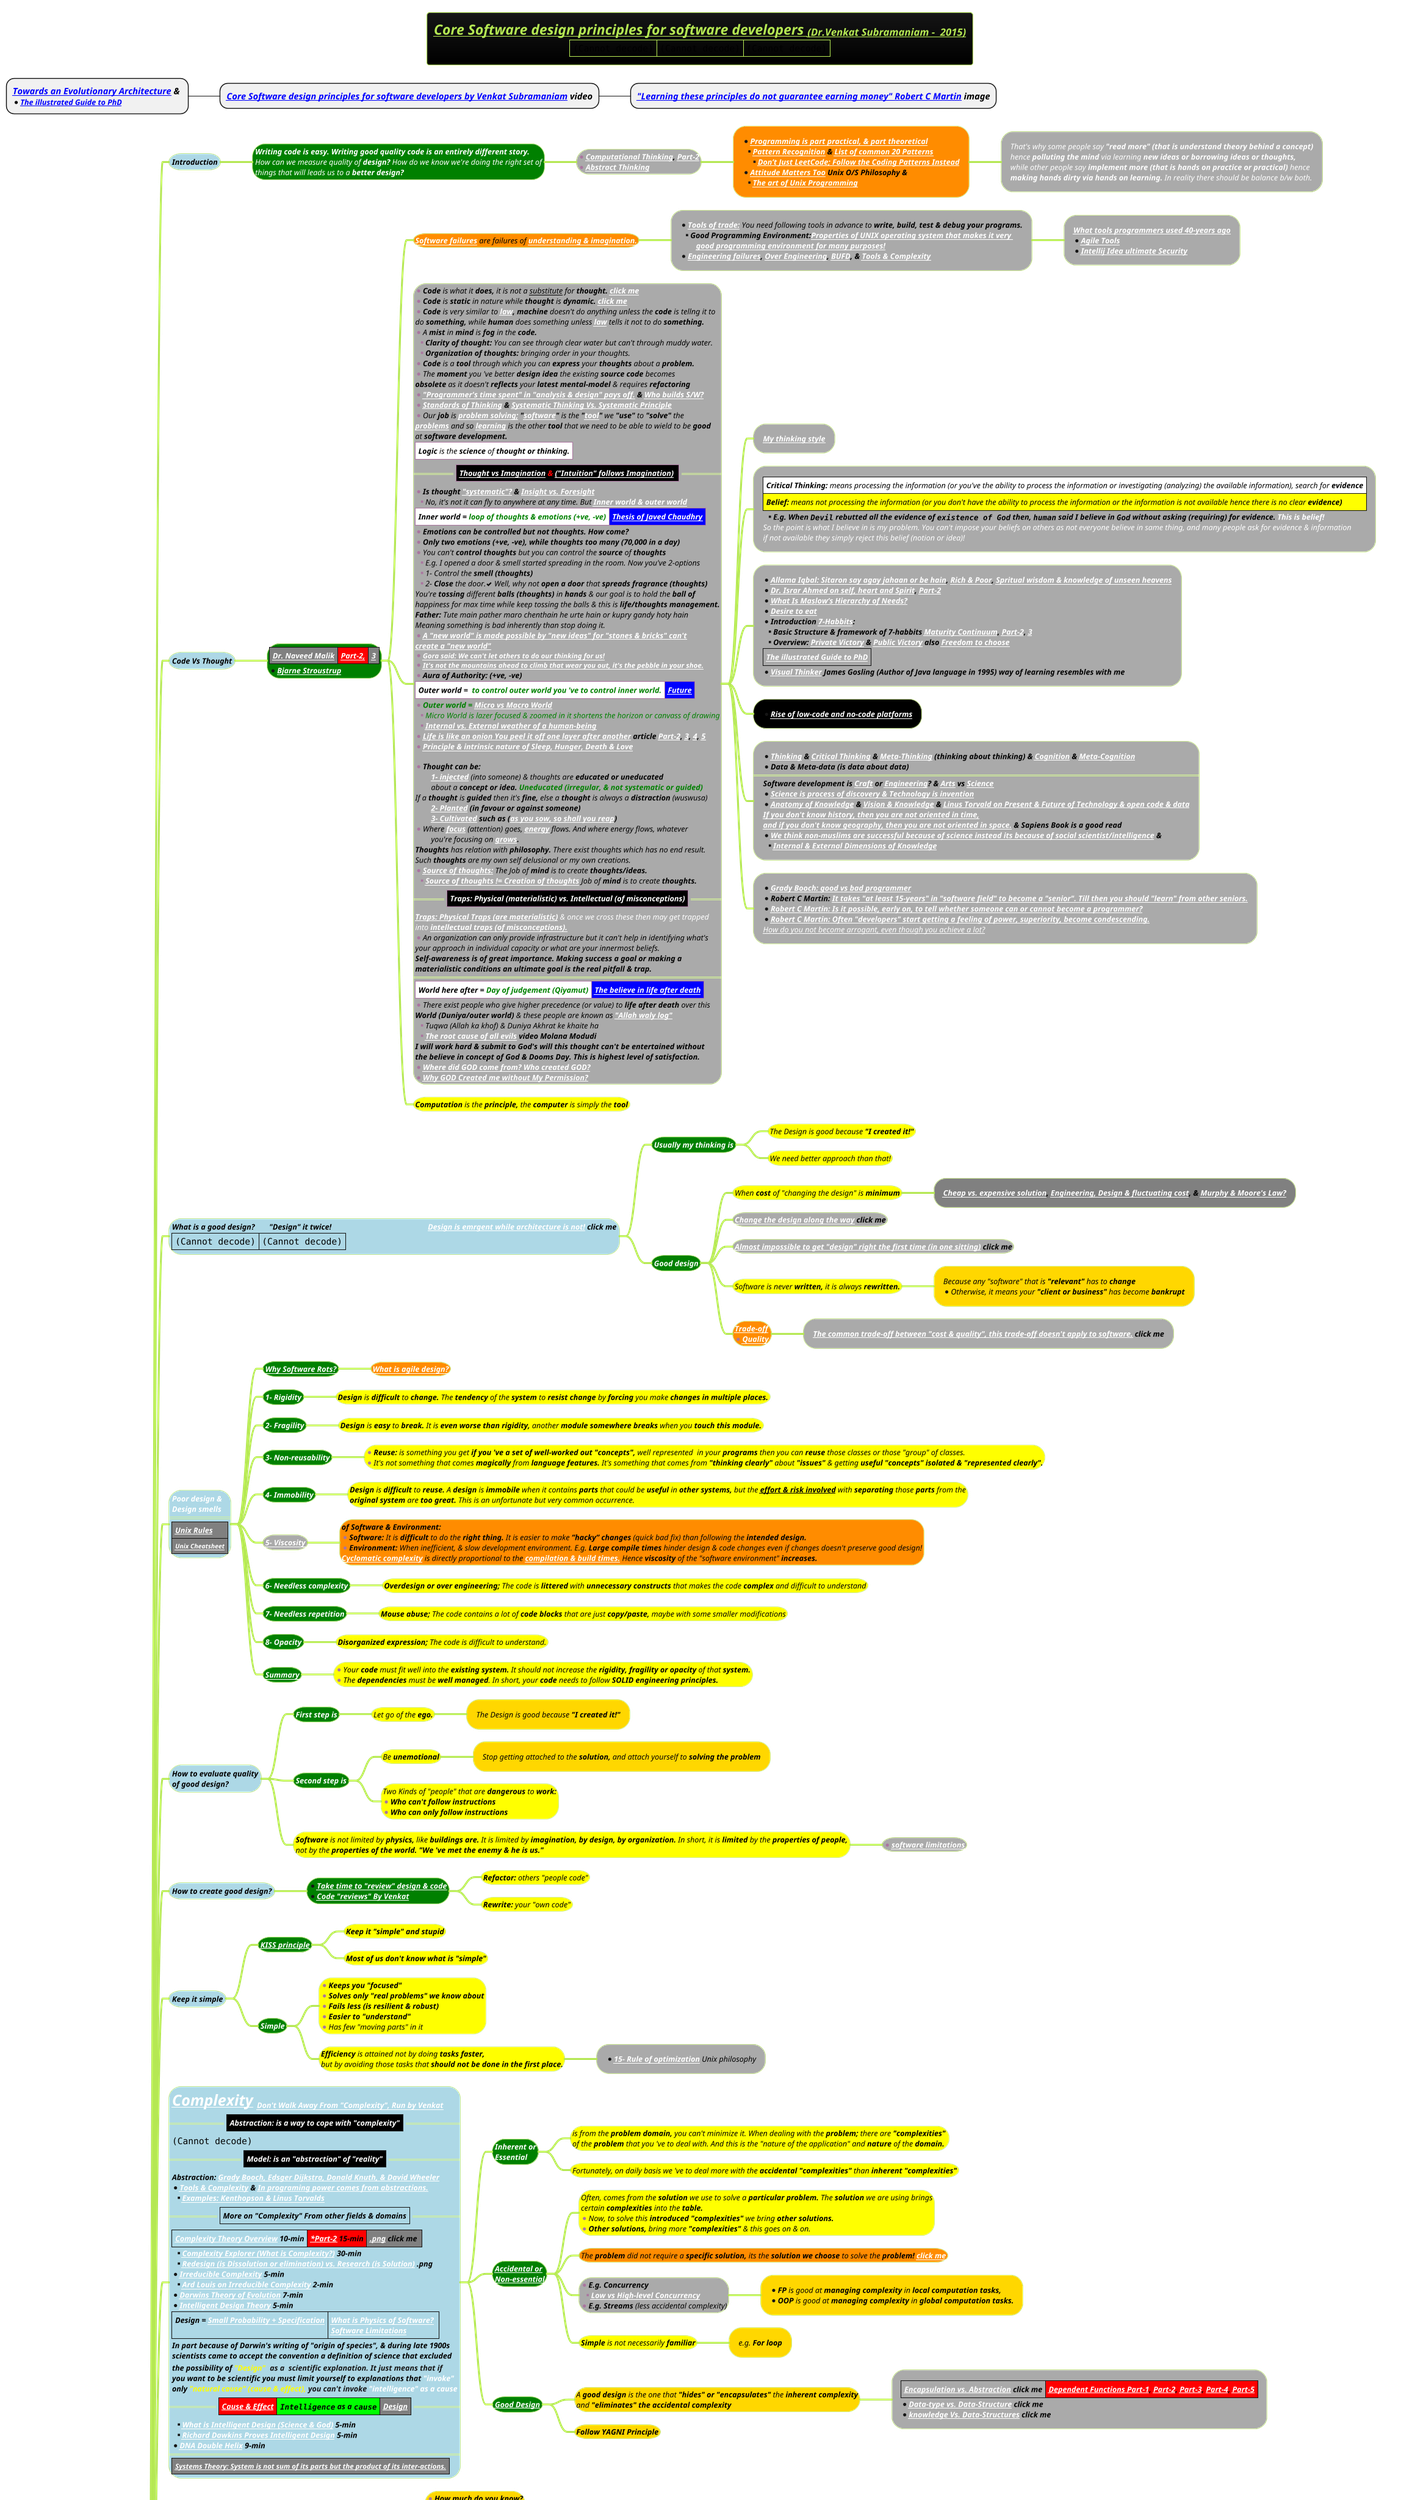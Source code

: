 @startmindmap
title =<i><b><u><size:18>Core Software design principles for software developers <size:12>(Dr.Venkat Subramaniam -  2015) \n|<img:images/img_128.jpg{scale=.35}>|<img:images/img_772.png>|<img:images/img_773.png{scale=.8}>|

* <i><b>[[docs/3-programming-languages/Venkat-Subramaniam/Towards-an-Evolutionary-Architecture.puml Towards an Evolutionary Architecture]] & \n*<i><color #black><size:12><b>[[docs/3-programming-languages/Venkat-Subramaniam/the-illustrated-guide-to-PhD.puml The illustrated Guide to PhD]]
** <i><b>[[https://www.youtube.com/watch?v=llGgO74uXMI&ab_channel=Devoxx Core Software design principles for software developers by Venkat Subramaniam]] video
*** <i><b>[[docs/3-programming-languages/Venkat-Subramaniam/images/img_59.png "Learning these principles do not guarantee earning money" Robert C Martin]] image
caption |<img:images/img_771.png>|\n|<img:images-reuseable/43-evolution-and-birth-of-new-platforms.png>|
!theme hacker
'let it stay white, you can change it to yellow if needed or green or some clear color
skinparam hyperlinkColor white

*[#darkblue] <color #white><i>Core Software design \n<color #white><i>principles for software \n<color #white><i>developers\n<img:images/img_254.png{scale=.246}>
**[#lightblue] <i><color #black><size:12>Introduction
***[#green]:<i><color #white><size:12><b>Writing code is easy. Writing good quality code is an entirely different story.
<i><color #white><size:12>How can we measure quality of **design?** How do we know we're doing the right set of
<i><color #white><size:12>things that will leads us to a <b>better design?;
****[#a] *<i><color #black><size:12><b>[[docs/3-programming-languages/Venkat-Subramaniam/images/img_268.png Computational Thinking]], [[docs/3-programming-languages/Venkat-Subramaniam/images/img_710.png Part-2]]\n*<i><color #black><size:12><b>[[docs/1-Requirement-Engineering/Abstract-Thinking.puml Abstract Thinking]]
*****[#darkorange]:*<i><color #black><size:12><b>[[docs/3-programming-languages/Venkat-Subramaniam/images/img_268.png Programming is part practical, & part theoretical]]
**<i><color #black><size:12><b>[[docs/3-programming-languages/Venkat-Subramaniam/images/img_620.png Pattern Recognition]] & [[docs/3-programming-languages/Venkat-Subramaniam/images/img_621.png List of common 20 Patterns]]
***<i><color #black><size:12><b>[[https://levelup.gitconnected.com/dont-just-leetcode-follow-the-coding-patterns-instead-4beb6a197fdb Don’t Just LeetCode; Follow the Coding Patterns Instead]]
*<i><color #black><size:12><b>[[docs/3-programming-languages/Venkat-Subramaniam/images/img_285.png Attitude Matters Too]] Unix O/S Philosophy &
**<i><color #black><size:12><b>[[docs/3-programming-languages/Venkat-Subramaniam/The-art-of-UNIX-Programming.puml The art of Unix Programming]];
******[#a]:<i><color #white><size:12>That's why some people say <b>"read more" (that is understand theory behind a concept)
<i><color #white><size:12>hence **polluting the mind** via learning <b>new ideas or borrowing ideas or thoughts,
<i><color #white><size:12>while other people say **implement more (that is hands on practice or practical)** hence
<i><color #white><size:12>**making hands dirty via hands on learning.** In reality there should be balance b/w both.;

**[#lightblue] <i><color #black><size:12>Code Vs Thought
***[#green]:|<#grey><i><color #white><size:12><b>[[docs/3-programming-languages/Venkat-Subramaniam/images/img_475.png Dr. Naveed Malik]]|<#red><i><color #white><size:12><b>[[docs/3-programming-languages/Venkat-Subramaniam/images-reuseable/56-Program-Testing.png Part-2,]]|<#grey><i><color #white><size:12><b>[[docs/3-programming-languages/Venkat-Subramaniam/images/img_0239.png 3]]|
*<i><color #white><size:12><b>[[docs/3-programming-languages/Venkat-Subramaniam/images/img_268.png Bjarne Stroustrup]];
****[#darkorange] <i><color #black><size:12>**[[docs/3-programming-languages/Venkat-Subramaniam/images/img_0239.png Software failures]]** are failures of <b>[[docs/3-programming-languages/Venkat-Subramaniam/images/img_0239.png understanding & imagination.]]

*****[#a]:*<i><color #black><size:12>**[[docs/3-programming-languages/Venkat-Subramaniam/images/img_137.png Tools of trade:]]** You need following tools in advance to <b>write, build, test & debug your programs.
**<i><color #black><size:12><b>Good Programming Environment:[[docs/3-programming-languages/Venkat-Subramaniam/images/img_786.png Properties of UNIX operating system that makes it very ]]
<i><color #black><size:12><b>\t[[docs/3-programming-languages/Venkat-Subramaniam/images/img_786.png good programming environment for many purposes!]]
*<i><color #black><size:12><b>[[docs/3-programming-languages/Venkat-Subramaniam/images/img_156.png Engineering failures]], [[docs/3-programming-languages/Venkat-Subramaniam/images/img_530.png Over Engineering]], [[docs/3-programming-languages/Venkat-Subramaniam/images/img_556.png BUFD]], & [[docs/3-programming-languages/Venkat-Subramaniam/images/img_730.png Tools & Complexity]];
******[#a]:<i><color #black><size:12><b>[[docs/3-programming-languages/Venkat-Subramaniam/images/img_284.png What tools programmers used 40-years ago]]
*<i><color #black><size:12><b>[[docs/3-programming-languages/Venkat-Subramaniam/images/img_467.png Agile Tools]]
*<i><color #black><size:12><b>[[docs/3-programming-languages/Venkat-Subramaniam/images/img_844.png Intellij Idea ultimate Security]];

****[#a]:*<i><color #black><size:12>**Code** is what it **does,** it is not a <U>substitute</u> for <b>thought. [[docs/3-programming-languages/Venkat-Subramaniam/images/img_132.png click me]]
*<i><color #black><size:12>**Code** is **static** in nature while **thought** is <b>dynamic. [[docs/3-programming-languages/Venkat-Subramaniam/images/img_133.png click me]]
*<i><color #black><size:12>**Code** is very similar to **[[docs/3-programming-languages/Venkat-Subramaniam/My-Rights-in-Legal-Interactions-in-Pakistan.puml law]], machine** doesn't do anything unless the **code** is tellng it to
<i><color #black><size:12>do **something,** while **human** does something unless **[[docs/3-programming-languages/Venkat-Subramaniam/My-Rights-in-Legal-Interactions-in-Pakistan.puml law]]** tells it not to do <b>something.
*<i><color #black><size:12>A **mist** in **mind** is **fog** in the **code.**
**<i><color #black><size:12>**Clarity of thought:** You can see through clear water but can't through muddy water.
**<i><color #black><size:12>**Organization of thoughts:** bringing order in your thoughts.
*<i><color #black><size:12>**Code** is a **tool** through which you can **express** your **thoughts** about a <b>problem.
*<i><color #black><size:12>The **moment** you 've better **design idea** the existing **source code** becomes
<i><color #black><size:12>**obsolete** as it doesn't **reflects** your **latest mental-model** & requires <b>refactoring
*<i><color #black><size:12><b>[[docs/3-programming-languages/Venkat-Subramaniam/images/img_420.png "Programmer's time spent" in "analysis & design" pays off.]] & [[docs/3-programming-languages/Venkat-Subramaniam/images/img_63.png Who builds S/W?]]
*<i><color #black><size:12><b>[[https://www.youtube.com/watch?v=wfGhuv3BlTI&list=LL&index=11&pp=gAQBiAQB&ab_channel=SystemsInnovation Standards of Thinking]] & [[docs/3-programming-languages/Venkat-Subramaniam/images/img_515.png Systematic Thinking Vs. Systematic Principle]]
*<i><color #black><size:12>Our **job** is __**[[docs/3-programming-languages/Venkat-Subramaniam/images/img_900.png problem solving;]]**__ **"[[https://www.youtube.com/watch?v=Pxe84h0aCts&t=658s software]]"** is the **"[[https://www.youtube.com/watch?v=Pxe84h0aCts&t=658s tool]]"** we **"use"** to **"solve"** the
<i><color #black><size:12>**[[docs/3-programming-languages/Venkat-Subramaniam/images/img_900.png problems]]** and so **[[docs/3-programming-languages/Venkat-Subramaniam/images/img_900.png learning]]** is the other **tool** that we need to be able to wield to be **good**
<i><color #black><size:12>at <b>software development.
|<#white><i><color #black><size:12>**Logic** is the **science** of <b>thought or thinking.|
==|<#black><i><color #red><size:12><b>[[docs/3-programming-languages/Venkat-Subramaniam/images/img_526.png Thought vs Imagination]] & [[docs/3-programming-languages/Venkat-Subramaniam/images/img_592.png ("Intuition" follows Imagination)]] |==
*<i><color #black><size:12><b>Is thought [[docs/3-programming-languages/Venkat-Subramaniam/images/img_515.png "systematic"?]] & [[docs/3-programming-languages/Venkat-Subramaniam/images/img_597.png Insight vs. Foresight]]
**<i><color #black><size:12>No, it's not it can fly to anywhere at any time. But <b>[[docs/3-programming-languages/Venkat-Subramaniam/inner-world-vs-outer-world.puml Inner world & outer world]]
|<#white><i><color #black><size:12><b>Inner world = <color #green>loop of thoughts & emotions (+ve, -ve)|<#blue><i><color #white><size:12><b>[[docs/3-programming-languages/Venkat-Subramaniam/images/img_516.png Thesis of Javed Chaudhry]]|
*<i><color #black><size:12><b>Emotions can be controlled but not thoughts. How come?
*<i><color #black><size:12><b>Only two emotions (+ve, -ve), while thoughts too many (70,000 in a day)
*<i><color #black><size:12>You can't **control thoughts** but you can control the **source** of <b>thoughts
**<i><color #black><size:12>E.g. I opened a door & smell started spreading in the room. Now you've 2-options
**<i><color #black><size:12>1- Control the <b>smell (thoughts)
**<i><color #black><size:12>2- **Close** the door.<&check> Well, why not **open a door** that <b>spreads fragrance (thoughts)
<i><color #black><size:12>You're **tossing** different **balls (thoughts)** in **hands** & our goal is to hold the <b>ball of
<i><color #black><size:12>happiness for max time while keep tossing the balls & this is <b>life/thoughts management.
<i><color #black><size:12>**Father:** Tute main pather maro chenthain he urte hain or kupry gandy hoty hain
<i><color #black><size:12>Meaning something is bad inherently than stop doing it.
*<i><color #black><size:12><b>[[docs/3-programming-languages/Venkat-Subramaniam/images/img_663.png A "new world" is made possible by "new ideas" for "stones & bricks" can't]]
<i><color #black><size:12><b>[[docs/3-programming-languages/Venkat-Subramaniam/images/img_663.png create a "new world"]]
*<i><color #black><size:11><b>[[docs/3-programming-languages/Venkat-Subramaniam/images/img_662.png Gora said: We can't let others to do our thinking for us!]]
*<i><color #black><size:11><b>[[docs/3-programming-languages/Venkat-Subramaniam/images/img_662.png It's not the mountains ahead to climb that wear you out, it's the pebble in your shoe.]]
*<i><color #black><size:12><b>Aura of Authority: (+ve, -ve)
|<#white><i><color #black><size:12><b>Outer world = <color #green> to control outer world you 've to <b>control inner world.|<#blue><i><color #white><size:12><b>[[docs/3-programming-languages/Venkat-Subramaniam/images/img_517.png Future]]|
*<i><color #green><size:12>**Outer world =** <b>[[docs/3-programming-languages/Venkat-Subramaniam/Micro-vs-Macro-World.puml Micro vs Macro World]]
**<i><color #green><size:12>Micro World is lazer focused & zoomed in it shortens the horizon or canvass of drawing
**<b><i><color #green><size:12>[[docs/3-programming-languages/Venkat-Subramaniam/images/img_593.png Internal vs. External weather of a human-being]]
*<i><color #black><size:12><b>[[docs/3-programming-languages/Venkat-Subramaniam/Life-is-like-an-onion-You-peel-it-off-one-layer-after-another.adoc Life is like an onion You peel it off one layer after another]] article [[docs/3-programming-languages/Venkat-Subramaniam/images/img_641.png Part-2]], [[docs/3-programming-languages/Venkat-Subramaniam/images/img_642.png 3]], [[docs/3-programming-languages/Venkat-Subramaniam/images/img_643.png 4]], [[docs/3-programming-languages/Venkat-Subramaniam/images/img_644.png 5]]
*<i><color #black><size:12>**[[docs/3-programming-languages/Venkat-Subramaniam/images/img_646.png Principle & intrinsic nature of Sleep, Hunger, Death & Love]]**

*<i><color #black><size:12>**Thought can be:**
<i><color #black><size:12>\t**[[docs/3-programming-languages/Venkat-Subramaniam/images/img_2.jpg 1- injected]]** (into someone) & thoughts are <b>educated or uneducated
<i><color #black><size:12>\tabout a <b>concept or idea. <color #green>Uneducated (irregular, & not systematic or guided)
<i><color #black><size:12>If a **thought** is **guided** then it's **fine,** else a **thought** is always a **distraction** (wuswusa)
<i><color #black><size:12><b>\t[[docs/3-programming-languages/Venkat-Subramaniam/images/img_2.jpg 2- Planted]] (in favour or against someone)
<i><color #black><size:12><b>\t[[docs/3-programming-languages/Venkat-Subramaniam/images/img_2.jpg 3- Cultivated]] such as ([[docs/3-programming-languages/Venkat-Subramaniam/images/img_622.png as you sow, so shall you reap]])
*<i><color #black><size:12>Where **[[docs/3-programming-languages/Venkat-Subramaniam/images/img_660.png focus]]** (attention) goes, **[[docs/3-programming-languages/Venkat-Subramaniam/images/img_660.png energy]]** flows. And where energy flows, whatever
<i><color #black><size:12>\tyou're focusing on <b>[[docs/3-programming-languages/Venkat-Subramaniam/images/img_660.png grows]].
<i><color #black><size:12>**Thoughts** has relation with **philosophy.** There exist thoughts which has no end result.
<i><color #black><size:12>Such **thoughts** are my own self delusional or my own creations.
*<i><color #black><size:12>**[[docs/3-programming-languages/Venkat-Subramaniam/inner-world-vs-outer-world.puml Source of thoughts:]]** The Job of **mind** is to create <b>thoughts/ideas.
**<i><color #black><size:12>**[[docs/3-programming-languages/Venkat-Subramaniam/images/img_513.png Source of thoughts != Creation of thoughts]]** Job of **mind** is to create <b>thoughts.
==|<#black><i><color #white><size:12><b>Traps: Physical (materialistic) vs. Intellectual (of misconceptions)|==
<i><color #white><size:12>**[[docs/3-programming-languages/Venkat-Subramaniam/images/img_350.png Traps: Physical Traps (are materialistic)]]** & once we cross these then may get trapped
<i><color #white><size:12>into <b>[[docs/3-programming-languages/Venkat-Subramaniam/images/img_350.png intellectual traps (of misconceptions).]]
*<i><size:12><color #black>An organization can only provide infrastructure but it can't help in identifying what's
<i><size:12><color #black>your approach in individual capacity or what are your innermost beliefs.
<i><size:12><color #black><b>Self-awareness is of great importance. Making success a goal or making a
<i><size:12><color #black><b>materialistic conditions an ultimate goal is the real pitfall & trap.
====
|<#white><i><color #black><size:12><b>World here after =<color #green> Day of judgement (Qiyamut)|<#blue><i><color #white><size:12><b>[[https://www.youtube.com/watch?v=YWV1A0j69CI&ab_channel=HidayahVictory The believe in life after death]]|
*<i><color #black><size:12>There exist people who give higher precedence (or value) to **life after death** over this
<i><color #black><size:12>**World (Duniya/outer world)** & these people are known as <b>[[docs/3-programming-languages/Venkat-Subramaniam/images/img_563.png "Allah waly log"]]
**<i><color #black><size:12>Tuqwa (Allah ka khof) & Duniya Akhrat ke khaite ha
**<i><color #black><size:12><b>[[https://www.youtube.com/watch?v=CLhHwVy5sZQ&list=LL&index=15&ab_channel=Let%27sExploreOurDeen The root cause of all evils]] video Molana Modudi
<i><color #black><size:12><b>I will work hard & submit to God's will this thought can't be entertained without
<i><color #black><size:12><b>the believe in concept of God & Dooms Day. This is highest level of satisfaction.
*<i><color #black><size:12><b>[[https://www.youtube.com/watch?v=YWV1A0j69CI&ab_channel=HidayahVictory Where did GOD come from? Who created GOD?]]
*<i><color #black><size:12><b>[[https://www.youtube.com/watch?v=5Vt3tPgJkcY&t=246s&ab_channel=HidayahPortal Why GOD Created me without My Permission?]];

*****[#a] <i><color #black><size:12><b>[[docs/3-programming-languages/Venkat-Subramaniam/images/img_861.png My thinking style]]
*****[#a]:|<#white><i><color #black><size:12><b>Critical Thinking: </b>means processing the information (or you've the ability to process the information or investigating (analyzing) the available information), search for <b>evidence|
|<#yellow><i><color #black><size:12><b>Belief: </b>means not processing the information (or you don't have the ability to process the information or the information is not available hence there is no clear <b>evidence)|
**<i><color #black><size:12><b>E.g. When ""Devil"" rebutted all the evidence of ""existence of God"" then, ""human"" said I believe in ""God"" without asking (requiring) for evidence. <color #white>This is belief!
<i><color #white><size:12>So the point is what I believe in is my problem. You can't impose your beliefs on others as not everyone believe in same thing, and many people ask for evidence & information
<i><color #white><size:12>if not available they simply reject this belief (notion or idea)!;

*****[#a]:*<i><color #black><size:12><b>[[docs/3-programming-languages/Venkat-Subramaniam/images/img_647.png Allama Iqbal: Sitaron say agay jahaan or be hain]], [[docs/3-programming-languages/Venkat-Subramaniam/images/img_664.png Rich & Poor]], [[docs/3-programming-languages/Venkat-Subramaniam/images/img_665.png Spritual wisdom & knowledge of unseen heavens]]
*<i><color #black><size:12><b>[[docs/3-programming-languages/Venkat-Subramaniam/images/img_648.png Dr. Israr Ahmed on self, heart and Spirit]], [[docs/3-programming-languages/Venkat-Subramaniam/images/img_649.png Part-2]]
*<i><color #black><size:12><b>[[docs/3-programming-languages/Venkat-Subramaniam/images/img_650.png What Is Maslow’s Hierarchy of Needs?]]
*<i><color #black><size:12><b>[[docs/3-programming-languages/Venkat-Subramaniam/images/img_651.png Desire to eat]]
*<i><color #black><size:12><b>Introduction [[docs/3-programming-languages/Venkat-Subramaniam/images/img_653.png 7-Habbits]]:
**<i><color #black><size:12><b>Basic Structure & framework of 7-habbits [[docs/3-programming-languages/Venkat-Subramaniam/images/img_657.png Maturity Continuum]], [[docs/3-programming-languages/Venkat-Subramaniam/images/img_658.png Part-2]], [[docs/3-programming-languages/Venkat-Subramaniam/images/img_659.png 3]]
**<i><color #black><size:12><b>Overview: [[docs/3-programming-languages/Venkat-Subramaniam/images/img_654.png Private Victory]] & [[docs/3-programming-languages/Venkat-Subramaniam/images/img_655.png Public Victory]] also [[docs/3-programming-languages/Venkat-Subramaniam/images/img_656.png Freedom to choose]]
|<i><color #black><size:12><b>[[docs/3-programming-languages/Venkat-Subramaniam/the-illustrated-guide-to-PhD.puml The illustrated Guide to PhD]]|
*<i><color #black><size:12><b>[[docs/3-programming-languages/Venkat-Subramaniam/images/img_827.png Visual Thinker]] James Gosling (Author of Java language in 1995) way of learning resembles with me;

*****[#black] *<i><color #black><size:12><b>[[docs/3-programming-languages/Venkat-Subramaniam/images/img_629.png Rise of low-code and no-code platforms]]

*****[#a]:*<i><color #black><size:12><b>[[docs/1-Requirement-Engineering/Critical-Thinking.puml Thinking]] & [[docs/1-Requirement-Engineering/Critical-Thinking.puml Critical Thinking]] & [[docs/1-Requirement-Engineering/Critical-Thinking.puml Meta-Thinking]] (thinking about thinking) & [[docs/1-Requirement-Engineering/Critical-Thinking.puml Cognition]] & [[docs/1-Requirement-Engineering/Critical-Thinking.puml Meta-Cognition]]
*<i><color #black><size:12><b>Data & Meta-data (is data about data)
====
<i><color #black><size:12><b>Software development is [[docs/3-programming-languages/Venkat-Subramaniam/images/img_577.png Craft]] or [[docs/3-programming-languages/Venkat-Subramaniam/images/img_576.png Engineering]]? & [[docs/3-programming-languages/Venkat-Subramaniam/images/img_579.png Arts]] vs [[docs/3-programming-languages/Venkat-Subramaniam/images/img_578.png Science]]
*<i><color #black><size:12><b>[[docs/3-programming-languages/Venkat-Subramaniam/images/img_591.png Science is process of discovery & Technology is invention]]
*<i><color #black><size:12><b>[[docs/books/selfanalysis/anatomy-of-knowledge.puml Anatomy of Knowledge]] & [[docs/3-programming-languages/Venkat-Subramaniam/images/img_779.png Vision & Knowledge]] & [[docs/3-programming-languages/Venkat-Subramaniam/images/img_780.png Linus Torvald on Present & Future of Technology & open code & data]]
<i><color #black><size:12><b>[[docs/3-programming-languages/Venkat-Subramaniam/images/img_594.png If you don't know history, then you are not oriented in time,]]
<i><color #black><size:12><b>[[docs/3-programming-languages/Venkat-Subramaniam/images/img_594.png and if you don't know geography, then you are not oriented in space.]] & Sapiens Book is a good read
*<i><color #black><size:12><b>[[docs/3-programming-languages/Venkat-Subramaniam/images/img_595.png We think non-muslims are successful because of science instead its because of social scientist/intelligence]] &
**<i><color #black><size:12><b>[[docs/3-programming-languages/Venkat-Subramaniam/images/img_595.png Internal & External Dimensions of Knowledge]];

*****[#a]:*<i><color #black><size:12><b>[[docs/3-programming-languages/Venkat-Subramaniam/images/img_134.png Grady Booch: good vs bad programmer]]
*<i><color #black><size:12><b>Robert C Martin: [[docs/3-programming-languages/Venkat-Subramaniam/images/img_146.png It takes "at least 15-years" in "software field" to become a "senior". Till then you should "learn" from other seniors.]]
*<i><color #black><size:12><b>[[docs/3-programming-languages/Venkat-Subramaniam/images/img_135.png Robert C Martin: Is it possible, early on, to tell whether someone can or cannot become a programmer?]]
*<i><color #black><size:12><b>[[docs/3-programming-languages/Venkat-Subramaniam/images/img_136.png Robert C Martin: Often "developers" start getting a feeling of power, superiority, become condescending.]]
<i><color #black><size:12>[[docs/3-programming-languages/Venkat-Subramaniam/images/img_136.png How do you not become arrogant, even though you achieve a lot?]];

****[#yellow] <i><color #black><size:12>**Computation** is the **principle,** the **computer** is simply the <b>tool
**[#lightblue]:<i><color #black><size:12>What is a good design? \t "Design" it twice! \t\t\t\t\t\t [[docs/3-programming-languages/Venkat-Subramaniam/images/img_903.png Design is emrgent while architecture is not!]] click me
|<img:images/img_600.png{scale=.4}>|<img:images/img_709.png{scale=.72}>|;
***[#green] <i><color #white><size:12><b>Usually my thinking is
****[#yellow] <i><color #black><size:12>The Design is good because <b>"I created it!"
****[#yellow] <i><color #black><size:12>We need better approach than that!
***[#green] <i><color #white><size:12><b>Good design
****[#yellow] <i><color #black><size:12>When **cost** of "changing the design" is <b>minimum
*****[#grey] <b><i><color #black><size:12>[[docs/3-programming-languages/Venkat-Subramaniam/images/img_741.png Cheap vs. expensive solution]], [[docs/3-programming-languages/Venkat-Subramaniam/images/img_752.png Engineering, Design & fluctuating cost]], & [[docs/3-programming-languages/Venkat-Subramaniam/images/img_274.png Murphy & Moore's Law?]]
****[#a] <b><i><color #black><size:12>[[docs/3-programming-languages/Venkat-Subramaniam/images/img_98.png Change the design along the way]] click me
****[#a] <i><color #black><size:12><b>[[docs/3-programming-languages/Venkat-Subramaniam/images/img_98.png Almost impossible to get "design" right the first time (in one sitting)]] click me
****[#yellow] <i><color #black><size:12>Software is never **written,** it is always <b>rewritten.
*****[#gold] <i><color #black><size:12>Because any "software" that is **"relevant"** has to <b>change\n*<i><color #black><size:12>Otherwise, it means your **"client or business"** has become <b>bankrupt
****[#darkorange] <i><color #white><size:12><b>[[docs/3-programming-languages/Venkat-Subramaniam/images/img_241.png Trade-off]] \n*<i><color #white><size:12><b>[[docs/3-programming-languages/Venkat-Subramaniam/images-reuseable/36-software-architecture-charateristics.png Quality]]
*****[#a] <b><i><color #black><size:12>[[docs/3-programming-languages/Venkat-Subramaniam/images/img_241.png The common trade-off between "cost & quality", this trade-off doesn't apply to software.]] click me

**[#lightblue] <i><color #white><size:12><b>Poor design &\n<i><color #white><size:12><b>Design smells \n====\n|<#grey><i><color #white><size:12><b>[[docs/3-programming-languages/Venkat-Subramaniam/images/img_719.png Unix Rules]]|\n|<#grey><i><color #white><size:10><b>[[docs/3-programming-languages/Venkat-Subramaniam/images/img_707.drawio.png Unix Cheatsheet]]|
***[#green] <i><color #white><size:12><b>[[docs/3-programming-languages/Venkat-Subramaniam/what-is-agile-design.puml Why Software Rots?]]
****[#darkorange] <i><color #white><size:12><b>[[docs/3-programming-languages/Venkat-Subramaniam/what-is-agile-design.puml What is agile design?]]
***[#green] <i><color #white><size:12><b>1- Rigidity
****[#yellow] <i><color #black><size:12>**Design** is **difficult** to <b>change.</b> The **tendency** of the **system** to **resist change** by **forcing** you make <b>changes in multiple places.
***[#green] <i><color #white><size:12><b>2- Fragility
****[#yellow] <i><color #black><size:12>**Design** is **easy** to <b>break. </b>It is **even worse than rigidity,** another **module somewhere breaks** when you <b>touch this module.
***[#green] <i><color #white><size:12><b>3- Non-reusability
****[#yellow]:*<i><color #black><size:12>**Reuse:** is something you get **if you 've a set of well-worked out "concepts",** well represented  in your **programs** then you can **reuse** those classes or those "group" of classes.
*<i><color #black><size:12>It's not something that comes **magically** from **language features.** It's something that comes from **"thinking clearly"** about **"issues"** & getting <b>useful "concepts" isolated & "represented clearly".;
***[#green] <i><color #white><size:12><b>4- Immobility
****[#yellow]:<i><color #black><size:12>**Design** is **difficult** to <b>reuse.</b> A **design** is **immobile** when it contains **parts** that could be **useful** in **other systems,** but the <u><b>effort & risk involved</b></u> with **separating** those **parts** from the
<i><color #black><size:12>**original system** are **too great.** This is an unfortunate but very common occurrence.;
***[#a] <i><color #white><size:12><b>[[docs/3-programming-languages/Venkat-Subramaniam/images/img_511.png 5- Viscosity]]
****[#darkorange]:<i><color #black><size:12><b>of Software & Environment:
*<i><color #black><size:12>**Software:** It is **difficult** to do the <b>right thing.</b> It is easier to make **”hacky” changes** (quick bad fix) than following the <b>intended design.
*<i><color #black><size:12>**Environment:** When inefficient, & slow development environment. E.g. **Large compile times** hinder design & code changes even if changes doesn't preserve good design!
<i><color #black><size:12>**[[docs/3-programming-languages/Venkat-Subramaniam/images/img_661.png Cyclomatic complexity]]** is directly proportional to the <b>[[docs/3-programming-languages/Venkat-Subramaniam/images/img_661.png compilation & build times.]]</b> Hence **viscosity** of the "software environment" <b>increases.;
***[#green] <i><color #white><size:12><b>6- Needless complexity
****[#yellow] <i><color #black><size:12><b>Overdesign or over engineering;</b> The code is **littered** with **unnecessary constructs** that makes the code **complex** and difficult to understand
***[#green] <i><color #white><size:12><b>7- Needless repetition
****[#yellow] <i><color #black><size:12><b>Mouse abuse;</b> The code contains a lot of **code blocks** that are just **copy/paste,** maybe with some smaller modifications
***[#green] <i><color #white><size:12><b>8- Opacity
****[#yellow] <i><color #black><size:12><b>Disorganized expression;</b> The code is difficult to understand.
***[#green] <i><color #white><size:12><b>[[docs/3-programming-languages/Venkat-Subramaniam/images/img_468.png Summary]]
****[#yellow] *<i><color #black><size:12>Your **code** must fit well into the **existing system.** It should not increase the **rigidity, fragility or opacity** of that <b>system.\n*<i><color #black><size:12>The **dependencies** must be **well managed**. In short, your **code** needs to follow <b>SOLID engineering principles.
**[#lightblue] <i><color #black><size:12>How to evaluate quality\n<i><color #black><size:12>of good design?
***[#green] <i><color #white><size:12><b>First step is
****[#yellow] <i><color #black><size:12>Let go of the <b>ego.
*****[#gold] <i><color #black><size:12>The Design is good because <b>"I created it!"
***[#green] <i><color #white><size:12><b>Second step is
****[#yellow] <i><color #black><size:12>Be <b>unemotional
*****[#gold] <i><color #black><size:12>Stop getting attached to the **solution,** and attach yourself to <b>solving the problem
****[#yellow] <i><color #black><size:12>Two Kinds of "people" that are **dangerous** to <b>work:\n*<b><i><color #black><size:12>Who can't follow instructions \n*<b><i><color #black><size:12>Who can only follow instructions
***[#yellow] <i><color #black><size:12>**Software** is not limited by **physics,** like **buildings are.** It is limited by **imagination, by design, by organization.** In short, it is **limited** by the <b>properties of people,\n<i><color #black><size:12>not by the <b>properties of the world. "We 've met the enemy & he is us."
****[#a] *<b><i><color #black><size:12>[[docs/1-Requirement-Engineering/Software-Limitations.puml software limitations]]

**[#lightblue] <i><color #black><size:12>How to create good design?
***[#green] *<i><color #white><size:12><b>[[docs/3-programming-languages/Venkat-Subramaniam/images/img_131.png Take time to "review" design & code]] \n*<i><color #white><size:12><b>[[docs/3-programming-languages/Venkat-Subramaniam/Code-Review-you-said.puml Code "reviews" By Venkat]]
****[#yellow] <i><color #black><size:12><b>Refactor:</b> others "people code"
****[#yellow] <i><color #black><size:12><b>Rewrite:</b> your "own code"



**[#lightblue] <i><color #black><size:12>Keep it simple
***[#green] <i><color #white><size:12><b>[[docs/3-programming-languages/Venkat-Subramaniam/images/img_721.png KISS principle]]
****[#yellow] <i><color #black><size:12><b>Keep it "simple" and stupid
****[#yellow] <i><color #black><size:12><b>Most of us don't know what is <b>"simple"

***[#green] <i><color #white><size:12><b>Simple
****[#yellow]:*<i><color #black><size:12><b>Keeps you "focused"
*<i><color #black><size:12><b>Solves only "real problems" we know about
*<i><color #black><size:12><b>Fails less (is resilient & robust)
*<i><color #black><size:12><b>Easier to "understand"
*<i><color #black><size:12>Has few "moving parts" in it;

****[#yellow] <i><color #black><size:12><b>Efficiency</b> is attained not by doing <b>tasks faster,\n<i><color #black><size:12>but by avoiding those tasks that <b>should not be done in the first place.
*****[#a] *<i><color #black><size:12>**[[docs/3-programming-languages/Venkat-Subramaniam/images/img_718.png 15- Rule of optimization]]** Unix philosophy
**[#lightblue]:<i><color #black><size:24>[[docs/3-programming-languages/Venkat-Subramaniam/images/complexity-knowledge-and-Modularity.jpg Complexity]] <size:12>[[docs/3-programming-languages/Venkat-Subramaniam/Do-not-Walk-Away-From-Complexity-Run.puml Don't Walk Away From "Complexity", Run by Venkat]]
==|<#black><b><i><color #white><size:12>Abstraction: is a way to cope with "complexity"|==
<img:images/img_32.png>
==|<#black><i><color #white><size:12>Model: is an "abstraction" of "reality"|==
<i><color #black><size:12>Abstraction: [[docs/3-programming-languages/Venkat-Subramaniam/images/img_617.png Grady Booch, Edsger Dijkstra, Donald Knuth, & David Wheeler]]
*<i><color #black><size:12>[[docs/3-programming-languages/Venkat-Subramaniam/images/img_730.png Tools & Complexity]] & [[docs/3-programming-languages/Venkat-Subramaniam/images/img_805.png In programing power comes from abstractions.]]
**<i><color #black><size:12>[[docs/3-programming-languages/Venkat-Subramaniam/images/img_805.png Examples: Kenthopson & Linus Torvalds]]
==|<i><color #black><size:12>More on "Complexity" From other fields & domains|==
|<i><color #black><size:12>[[https://www.youtube.com/watch?v=i-ladOjo1QA&list=LL&index=13&t=9s Complexity Theory Overview]] 10-min|<#red><i><color #black><size:12>[[https://www.youtube.com/watch?v=MRwZQGdllDY&t=15s&ab_channel=ContinuousDelivery *Part-2]] 15-min|<#grey><i><color #black><size:12>[[docs/3-programming-languages/Venkat-Subramaniam/images/img_859.png .png]] click me |
**<i><color #black><size:12>[[https://www.youtube.com/watch?v=i-ladOjo1QA&list=LL&index=13&t=9s Complexity Explorer (What is Complexity?)]] 30-min
**<i><color #black><size:12>[[docs/3-programming-languages/Venkat-Subramaniam/images/img_514.png Redesign (is Dissolution or elimination) vs. Research (is Solution)]] .png
*<i><color #black><size:12>[[https://www.youtube.com/watch?v=VLlJXn0XOFg&list=LL&index=6&ab_channel=DiscoveryScience Irreducible Complexity]] 5-min
**<i><color #black><size:12>[[https://www.youtube.com/watch?v=Cws74kULQuA&list=LL&index=6&pp=gAQBiAQB&ab_channel=BioLogos Ard Louis on Irreducible Complexity]] 2-min
*<i><color #black><size:12>[[https://www.youtube.com/watch?v=CWtCakPk9eM&list=LL&index=2&t=6s&ab_channel=RandallChristopherNiles Darwins Theory of Evolution]] 7-min
*<i><color #black><size:12>[[https://www.youtube.com/watch?v=NjsIn7yd2x8&list=LL&index=3&t=87s&ab_channel=RandallChristopherNiles Intelligent Design Theory]] 5-min
|<i><color #black><size:12>Design = <color #yellow>[[docs/3-programming-languages/Venkat-Subramaniam/images/img_596.png Small Probability + Specification]]|<i><color #black><size:12>[[docs/3-programming-languages/Venkat-Subramaniam/images/img_239.png What is Physics of Software?]] \n<i><color #black><size:12>[[docs/1-Requirement-Engineering/Software-Limitations.puml Software Limitations]]|
<i><color #black><size:12>In part because of Darwin's writing of "origin of species", & during late 1900s
<i><color #black><size:12>scientists came to accept the convention a definition of science that excluded
<i><color #black><size:12>the possibility of <color #yellow>"Design" </color> <size:12>as a  scientific explanation. It just means that if
<i><color #black><size:12>you want to be scientific you must limit yourself to explanations that <color #white>"invoke"
<i><color #black><size:12>only <color #yellow>"natural cause" (cause & effect), </color><size:12>you can't invoke <color #white>"intelligence" as a cause
==|<#red><i><color #black><size:12>[[docs/3-programming-languages/Venkat-Subramaniam/images/img_859.png Cause & Effect]]|<#lime><i><color #black><size:12>""Intelligence"" as a ""cause""|<#grey><i><color #black><size:12>[[docs/3-programming-languages/Venkat-Subramaniam/images/img_596.png Design]]|==
**<i><color #black><size:12>[[https://www.youtube.com/watch?v=_5SQE0rp5gI&list=LL&index=3&t=160s&pp=gAQBiAQB&ab_channel=PragerU What is Intelligent Design (Science & God)]] 5-min
**<i><color #black><size:12>[[https://www.youtube.com/watch?v=prFZTMIKOi4&list=LL&index=5&t=254s&ab_channel=VerdantServant Richard Dawkins Proves Intelligent Design]] 5-min
*<i><color #black><size:12>[[https://www.youtube.com/watch?v=NvtvqGdMJbo&list=LL&index=14&ab_channel=RandallChristopherNiles DNA Double Helix]] 9-min
====
|<#grey><i><color #black><size:11>[[docs/3-programming-languages/Venkat-Subramaniam/images/img_354.png Systems Theory: System is not sum of its parts but the product of its inter-actions.]]|;

***[#green] <i><color #white><size:12><b>Inherent or\n<i><color #white><size:12><b>Essential
****[#yellow] <i><color #black><size:12>is from the **problem domain,** you can't minimize it. When dealing with the **problem;** there are **"complexities"** \n<i><color #black><size:12>of the **problem** that you 've to deal with. And this is the "nature of the application" and **nature** of the <b>domain.
****[#yellow] <i><color #black><size:12>Fortunately, on daily basis we 've to deal more with the <b>accidental "complexities"</b> than <b>inherent "complexities"
***[#green] <i><color #white><size:12><b>[[docs/3-programming-languages/Venkat-Subramaniam/images/img_764.png Accidental or]]\n<i><color #white><size:12><b>[[docs/3-programming-languages/Venkat-Subramaniam/images/img_764.png Non-essential]]
****[#yellow]:<i><color #black><size:12>Often, comes from the **solution** we use to solve a **particular problem.** The **solution** we are using brings
<i><color #black><size:12>certain **complexities** into the <b>table.
*<i><color #black><size:12>Now, to solve this **introduced "complexities"** we bring <b>other solutions.
*<i><color #black><size:12>**Other solutions,** bring more **"complexities"** & this goes on & on.;
****[#darkorange] <i><color #black><size:12>The **problem** did not require a **specific solution,** its the **solution we choose** to solve the <b>problem! [[docs/3-programming-languages/Venkat-Subramaniam/images/img_764.png click me]]
****[#a] *<i><color #black><size:12><b>E.g. Concurrency \n**<i><color #black><size:12><b>[[docs/3-programming-languages/Venkat-Subramaniam/Imperative-vs-Functional-Which-one-to-Choose.puml Low vs High-level Concurrency]] \n*<i><color #black><size:12><b>E.g. Streams </b>(less accidental complexity)
*****[#gold] *<i><color #black><size:12>**FP** is good at **managing complexity** in **local computation tasks,** \n*<i><color #black><size:12>**OOP** is good at **managing complexity** in <b>global computation tasks.
****[#yellow] <i><color #black><size:12>**Simple** is not necessarily <b>familiar
*****[#gold] <i><color #black><size:12>e.g. <b>For loop
***[#green] <i><color #white><size:12><b>[[docs/3-programming-languages/Venkat-Subramaniam/images/img_636.png Good Design]]
****[#gold] <i><color #black><size:12>A **good design** is the one that **"hides" or "encapsulates"** the <b>inherent complexity\n<i><color #black><size:12>and <b>"eliminates" the <b>accidental complexity
*****[#a]:|<b><i><color #black><size:12>[[docs/3-programming-languages/Venkat-Subramaniam/images/img_346.png Encapsulation vs. Abstraction]] click me|<#red><i><color #black><size:12><b>[[docs/3-programming-languages/Venkat-Subramaniam/images/img_495.png Dependent Functions Part-1]], [[docs/3-programming-languages/Venkat-Subramaniam/images/img_496.png Part-2]], [[docs/3-programming-languages/Venkat-Subramaniam/images/img_497.png Part-3]], [[docs/3-programming-languages/Venkat-Subramaniam/images/img_498.png Part-4]], [[docs/3-programming-languages/Venkat-Subramaniam/images/img_499.png Part-5]]|
*<b><i><color #black><size:12>[[docs/3-programming-languages/Venkat-Subramaniam/images/img_346.png Data-type vs. Data-Structure]] click me
*<b><i><color #black><size:12>[[docs/3-programming-languages/Venkat-Subramaniam/images/knowledge-and-data-structure.drawio.png knowledge Vs. Data-Structures]] click me;
****[#gold] <i><color #black><size:12><b>Follow YAGNI Principle
**[#lightblue] <i><color #black><size:12>Think YAGNI
***[#green] <i><color #white><size:12><b>You are not goona need it yet!
***[#green] <i><color #white><size:12><b>When should I implement something?
****[#gold] *<i><color #black><size:12><b>How much do you know? \n*<i><color #black><size:12><b>Cost of implementing?
****[#yellow] <i><color #black><size:12>Like **"Rewrite"** java **app** in go-lang or C# or python, this is difficult, time consuming & hard to <b>reverse.
****[#yellow]:<i><color #black><size:12>The more you are **couple to a decision** the harder it is to **reverse,** introduce **indirection** to increase <b>reversibility.
*<i><color #black><size:12>**Donaldth Knuth:** People 've written **thesis & research papers** on polymorphism & **late binding** to achieve <b>YAGNI (via deferred decisions). ;

****[#a]:<i><color #black><size:12>Things which are irreversible (expensive to change) **postponed** them till the end of the <b>implementation.
*<b><i><color #black><size:12>Why don't we postpone?
**<b><i><color #green><size:12>Because we are afraid!
*<b><i><color #black><size:12>[[docs/books/1-books-backlog/software-testing/gif/testing.adoc If you want to "postpone" we need to 've good "automated testing". (TDD) levels]] click gif;
*****[#a] <b><i><color #black><size:12>[[docs/3-programming-languages/Venkat-Subramaniam/images/img_614.png Testing or (TDD) is Self Testing Code]]
****[#yellow] <i><color #black><size:12>Database decisions, libraries and frameworks decisions etc.
*****[#a] *<b><i><color #black><size:12>[[docs/3-programming-languages/Venkat-Subramaniam/mixed-paradigms-(the-method-to-madness).puml Choosing programing language venkat-subramaniam]] \n*<i><b>[[docs/3-programming-languages/Venkat-Subramaniam/Towards-an-Evolutionary-Architecture.puml Towards an Evolutionary Architecture]]
****[#darkorange] <i><color #black><size:16>**[[docs/1-Requirement-Engineering/MVP-PoC-and-case-study/Prototyping.puml Prototyping]]** is helpful. \n*<i><color #black><size:12>**[[docs/3-programming-languages/Venkat-Subramaniam/images/img_718.png 15- Rule of optimization]]** Unix philosophy
*****[#a] *<i><color #black><size:12>[[docs/3-programming-languages/Venkat-Subramaniam/images/img_864.png More on optimization & algorithms]] \n*<i><color #black><size:12><b>[[docs/3-programming-languages/Venkat-Subramaniam/images/img_903.png "Design" is "emergent" but not "architecture". In other words  you can do MVP thing with design but not with architecture.]]
****[#yellow] <i><color #black><size:12>**YAGNI principle** is not goona help you, if you 've very <b>poor (slow) feedback loop

**[#lightblue]:<i><color #black><size:18>[[docs/3-programming-languages/Venkat-Subramaniam/images/img_76.png Cohesion]]
*<i><color #black><size:12>[[docs/3-programming-languages/Venkat-Subramaniam/images/img_500.png Part-1]]
*<i><color #black><size:12>[[docs/3-programming-languages/Venkat-Subramaniam/images/img_501.png Part-2]]
*<i><color #black><size:12>[[docs/3-programming-languages/Venkat-Subramaniam/images/img_502.png Part-3]]
*<i><color #black><size:12>[[docs/3-programming-languages/Venkat-Subramaniam/images/img_503.png Part-4]];
***[#green] <i><color #white><size:12><b>Where a piece of code is narrow, "focused"\n<i><color #white><size:12><b>& does one thing & does one thing well!
****[#yellow] <i><color #black><size:12>We want software to change, but not too <b>(expensive to change)
****[#yellow] <i><color #black><size:12>If a "code" is **"cohesive",** it has to <b>change less "frequently"
***[#green] <i><color #white><size:12><b>Like things stay together, and unlike things stay apart
****[#yellow] <i><color #black><size:12>**"Code that deals"** with **database** is different than **"code that deals"** with <b>XML processing
****[#a] <i><color #black><size:12>**"Code that deals"** with **database** is different than **"code that deals"** with <b>[[docs/1-Requirement-Engineering/MVP-PoC-and-case-study/UI-UX.puml UI]] click me
***[#green] <i><color #white><size:12><b>[[docs/3-programming-languages/Venkat-Subramaniam/images/knowledge-and-data-structure.drawio.png Class-level Principles]] \t [[docs/3-programming-languages/Venkat-Subramaniam/images-reuseable/49-Graph-and-Array-data-structure-and-their-algorithms.png Part-2]], [[docs/3-programming-languages/Venkat-Subramaniam/how-to-approach-refactoring.puml 3]]
****[#yellow] *<i><color #black><size:12>SOLID, GRASP & TDD. **\tClass design patterns:** (Structural, Behavioral & Creational) can be <b>reused
***[#green] <i><color #white><size:12><b>[[docs/3-programming-languages/class-and-package-level-SOLID-Principles.puml Package-level Principles]] <size:9>click me
****[#a]:*<i><color #black><size:12>**Package Cohesion:** CCP, CRP, & REP
*<i><color #black><size:12>**Package Coupling:** ADP, SDP, SAP.  **\t[[docs/3-programming-languages/Venkat-Subramaniam/images/img_160.png Modularity design patterns:]]** can be <b>reused;

****[#yellow]:*<i><color #black><size:12>If **SOLID principles** tell use how to arrange the **bricks into walls & rooms,** then the **component principles** tell us how to **arrange** the **rooms** into <b>building.
*<i><color #black><size:12>Large software systems, like large buildings, are built out of smaller <b>components.;

**[#lightblue]:<i><color #black><size:22>[[docs/3-programming-languages/Venkat-Subramaniam/images/img_240.png Coupling]]
<img:images/img_154.png{scale=.77}>
*<i><color #black><size:12>[[docs/3-programming-languages/Venkat-Subramaniam/images/img_500.png Part-1]]
*<i><color #black><size:12>[[docs/3-programming-languages/Venkat-Subramaniam/images/img_501.png Part-2]];

***[#green] <i><color #white><size:12><b>is what you depend on
****[#a]:*<i><color #black><size:12>Worst form of coupling is <b>[[docs/3-programming-languages/Venkat-Subramaniam/images/img_501.png inheritance]]
*<i><color #black><size:12>Try to see if you can remove coupling
*<i><color #black><size:12>"knock out before you mock out";

****[#yellow] <i><color #black><size:12>Can't remove all the <b>dependencies
*****[#gold] <i><color #black><size:12>**"System"** will become soo much **"stable"** that it won't even <b>run!\n*<i><color #black><size:12>E.g. if all **classes** are **abstract,** then none of them can be <b>instantiated.
******[#a] *<i><color #black><size:12><b>[[docs/3-programming-languages/Venkat-Subramaniam/images/img_354.png "Relationship" among "objects" in a "system"]] \n*<i><color #black><size:12><b>[[docs/3-programming-languages/Venkat-Subramaniam/images/img_346.png Abstraction vs. Encapsulation]] & \n*<i><color #white><size:12><b>[[docs/3-programming-languages/Venkat-Subramaniam/images/knowledge-and-data-structure.drawio.png knowledge vs. Data structures]]

***[#green] <b><i><color #white><size:12>Dealing with Coupling
****[#yellow] *<i><color #black><size:12>Get rid of it \n*<i><color #black><size:12>Extremely **loose coupling requires** very **few rules,** but they need to be <b>enforced strictly.
****[#yellow]:<i><color #black><size:12>Make it "loose" instead of <b>tight coupling
==<b><i><color #black><size:14>Tight coupling?==
*<i><color #black><size:12>Depending on a <b>class</b> is <b>tight coupling
*<i><color #black><size:12>Depending on an<b> interface</b> is <b>"loose" coupling;
***[#green] <i><color #white><b><size:12>High Cohesion & Coupling
****[#yellow] <i><color #black><size:12><b>"Good design" has "high cohesion" & "low Coupling"


***[#green]:*<i><color #white><b><size:12>[[docs/3-programming-languages/Venkat-Subramaniam/images/decoupling-has-a-price.drawio.png Exposing the Use-Case (Freedom to choose your exposure)]]
*<i><color #white><b><size:12>[[docs/3-programming-languages/Venkat-Subramaniam/images/decoupling-has-a-price.drawio.png Decoupling has a price price:]]
**<i><color #white><b><size:12>[[docs/3-programming-languages/Venkat-Subramaniam/images/decoupling-has-a-price.drawio.png A lot of "data structures" for a simple "write". When adding "reads", it gets worse.]]
|<#red><i><color #white><b><size:12>[[https://www.youtube.com/watch?v=eWljhk1RvCM&list=PL9XzOCngAkqs0Q8ZRdafnSYExKQurZrBY&index=21&ab_channel=JeffreyRichter What does it takes to turn a "method call" into a network" call ? & many of the issues related to this effort?]]|<#grey><i><color #white><b><size:12>[[docs/3-programming-languages/Venkat-Subramaniam/images/img_691.png Image]]|
<img:images/img_435.png{scale=1}>
*<i><color #white><b><size:12>[[https://www.youtube.com/watch?v=_kPCbBGRl1o&t=3s&ab_channel=TechGuiders Address binding, Address translation & Memory management (O/S) (10-min video )]]
*<i><color #white><b><size:12>[[docs/3-programming-languages/Venkat-Subramaniam/images/img_127.png Library Types (static vs dynamic) & .DLL hell (click me)]]
|<#grey>|<#grey><i><b><size:12><color:white>Compiler Concept|<#blue><i><b><size:12><color:white>Operating System Concept|
|<#brown><i><b><size:12><color:white>Static |<#grey><i><b><size:12><color:white>Loading |<#blue><i><b><size:12><color:white><i><b><size:12><color:white>Linking (is early binding) \n<i><b><size:12><color:white><i><b><size:12><color:white>\t\t [[https://www.youtube.com/watch?v=eW5he5uFBNM&t=9s&ab_channel=HowTo (5-min video)]] \n<i><b><size:12><color:white>While it interacts with O/S loader, it \n<i><b><size:12><color:white>is primarily a compiler concept as it\n<i><b><size:12><color:white>occurs during "compilation phase" |
|<#purple><i><b><size:12><color:white>Dynamic  |<#grey><i><b><size:12><color:white>Linking (is late binding) \t\t [[https://www.youtube.com/watch?v=eW5he5uFBNM&t=9s&ab_channel=HowTo (5-min video)]] \n<i><b><size:12><color:white>It is more related to O/S's <u>"dynamic linking loader",\n<i><b><size:12><color:white>but decision to create a dynamically linked program\n<i><b><size:12><color:white>is often influenced by "compiler options"|<#blue><i><b><size:12><color:white>Loading \t\t\t[[https://www.youtube.com/watch?v=qfGql6sGlZg&ab_channel=TechGuiders (2-min video)]]|
==<i><color #white><b><size:18>The spectrum of "contract types" from "strict to lose"==
|<#blue><img:images/img_46.png{scale=.85}>|<#blue><i><b><size:12><color:white>[[docs/3-programming-languages/Venkat-Subramaniam/gif/api-architecture-style.adoc API architecture styles & contract gif]] \n\n\n<i><b><size:12><color:white>API (OpenAPI or swagger) \n<i><b><size:12><color:white>APIs Vs. Events \n<i><b><size:12><color:white> Can they coexist? \n<i><b><size:14><color:white>[[https://www.youtube.com/embed/3t7pMx35Reg API First or Event First click me]]|;

****[#a] *<i><color #black><size:12><b>[[docs/3-programming-languages/Venkat-Subramaniam/Monorepo-vs-Microrepo.puml Is monorepo and microrepo is same as monolith and microservices?]]
****[#a]:*<i><color #black><size:12><b>[[docs/3-programming-languages/Venkat-Subramaniam/images/img_383.png Latency Number you should know]] & [[https://www.youtube.com/watch?v=cDVNU2j26Bs What is Bandwidth, throughput, & latency?]] 4-minute video
*<i><color #black><size:12><b>[[docs/3-programming-languages/Venkat-Subramaniam/images/img_384.png Commonly used tech-stack for microservices]]
**<i><color #black><size:12><b>[[docs/3-programming-languages/Venkat-Subramaniam/images/img_388.png How Data is sent across servers]] & [[docs/3-programming-languages/Venkat-Subramaniam/what-is-api.puml What is an API?]] & [[docs/3-programming-languages/clean-architecture/images/external-interfaces-or-APIs.png What is a webservice?]] & [[docs/3-programming-languages/Venkat-Subramaniam/webservice.puml Webservice]];

****[#a]:*<i><color #black><size:12><b>[[docs/3-programming-languages/Venkat-Subramaniam/gif/types-of-api-testing.adoc Types of API testing]] gif & [[docs/3-programming-languages/Venkat-Subramaniam/gif/api-design-and-security-best-practices.adoc API Design & Security best practices]] gif & [[docs/3-programming-languages/Venkat-Subramaniam/gif/api-architecture-style.adoc API architecture styles & contract]] gif & [[docs/3-programming-languages/Venkat-Subramaniam/gif/bigEndian-little-endian-order.adoc Big Endian Vs. Little Endian order]] gif
*<i><color #black><size:12><b>[[docs/3-programming-languages/Venkat-Subramaniam/gif/message-queues.adoc Message Queue Evolution]] gif;

****[#a]:*<i><color #black><size:12><b>[[docs/3-programming-languages/Venkat-Subramaniam/images/img_360.png Granularity, Unit of deployment & Unit of Reuse]] & [[docs/3-programming-languages/clean-architecture/How-to-Implement-Hexagonal-Architecture.puml Hexagonal Architecture: Structuring a project & the influence of granularity]]
*<i><color #white><size:12><b>[[docs/3-programming-languages/Venkat-Subramaniam/images/img_358.png A "good architecture protects" the majority of the "source code" from those changes. It "leaves" the "decoupling mode open" as an "option" so that]]
|<i><color #white><size:12><b>[[docs/3-programming-languages/Venkat-Subramaniam/images/img_358.png the "large deployments" can use "one mode", whereas "small deployments" can use another.]]|<#red><i><color #black><size:12><b>[[docs/3-programming-languages/architectural-characteristics/large-vs-small-Deployments.puml Large vs. small deployments & Deployment sizes]]|
*<i><color #white><size:12><b>[[docs/3-programming-languages/Venkat-Subramaniam/images/img_358.png What is the best decoupling mode to use? "Dealing" with "service boundaries" where none are needed is a waste of "effort", memory, & cycles.]]
<i><color #white><size:12><b>\t And, yes, I know that the last two are cheap but the first one is not.
**<i><color #black><size:12><b>[[docs/3-programming-languages/Venkat-Subramaniam/images/img_358.png Conclusion: Decoupling mode of a system is one of those things that is likely to change with time.]];
****[#darkorange] <i><color #black><size:12><b>[[docs/3-programming-languages/Venkat-Subramaniam/Architecting-Distributed-Cloud-Apps.puml Distributed Architecture & Cloud apps]]
*****[#a] *<i><color #black><size:12><b>[[docs/3-devops/images/kubernetes.puml "Kuberenetes cluster"]] is good for systems involving "syncrhronous communication" e.g. "microservices"\n*<i><color #black><size:12><b>[[docs/cloud-computing/AWS-Cloud/serverless.puml "AWS lambda" (Serverless)]] is good in reactive systems involving "asynchronous communication" e.g. EDA
****[#a]:*<i><color #black><size:12><b>[[docs/3-programming-languages/Venkat-Subramaniam/images/img_258.png History of Components]] & [[docs/3-programming-languages/Venkat-Subramaniam/images/img_429.png Heart of CBD]] & [[docs/3-programming-languages/Venkat-Subramaniam/images/img_530.png CBD promotes black-box reuse]] & [[docs/3-programming-languages/Venkat-Subramaniam/images/img_425.png More on "Components"]] & [[docs/3-programming-languages/Venkat-Subramaniam/images/img_377.png Build Tools (Maven)]]
*<i><color #black><b><size:12>Large Scale Software development: [[docs/3-programming-languages/Venkat-Subramaniam/component-based-development-CBD.puml Component Based Development (CBD)]];
****[#yellow]:<i><color #black><size:12>**How do you decouple one module from another?** That depends on the **level of decoupling you need.** Sometimes simply extracting code
<i><color #black><size:12>into a separate function is enough. More often, it's better to move all the **related code** into a **separate class** & even a separate **source file.**
<i><color #black><size:12>And in extreme cases, you want to put those classes behind <b>polymorphic interfaces.;


****[#a]:*<i><color #black><size:12>**Modules:** are a **new** way of "grouping" <b>codes & data.
*<i><color #black><size:12>**Modularity:** is not an **OOP**  "concept" it's **decoupled** from <b>OOP.
*<i><color #black><size:12><b>[[docs/3-programming-languages/Venkat-Subramaniam/images/img_79.png We need "flexibility" at "joints or layers" of the "system"]] click me
==<i><color #black><size:14><b>How to "organize tests" in "modular" world?==
*<i><color #black><size:12><b>[[docs/3-programming-languages/Venkat-Subramaniam/images/img_155.png Organize tests in modular world]];

*****[#a]:*<i><color #black><size:12><b>[[docs/3-programming-languages/JVM-ecosystem/java/simple-jar-vs-modular-jar.puml Simple .jar vs modular .jar]] click me
*<i><color #black><size:12><b>[[docs/3-programming-languages/JVM-ecosystem/java/java-9-onwards.puml Java-9 onwards]] click me
*<i><color #black><size:12><b>[[docs/3-programming-languages/Venkat-Subramaniam/what-is-modularity-in-java.puml What is modularity in Java]] click me
|<#blue><i><color #white><size:12><b>[[docs/3-programming-languages/Venkat-Subramaniam/module-design-guidelines-(size-and-weight).puml Module Design Guidelines (size & weight)]] click me|;

****[#a]:<i><color #black><size:12>An important <u>**"part of structuring software"**</u> that **SOLID** doesn't cover is <u><b>"how to group classes into packages & components"
<i><color #white><size:12>in a way that makes it **"scale",** both when the
<i><color #black><b><size:12>[[docs/3-programming-languages/Venkat-Subramaniam/images/img_94.png 1- "application itself grows" but also when the number of]] click me
<i><color #pink><b><size:12>[[docs/3-programming-languages/Venkat-Subramaniam/images/img_95.png 2- "teams  & developers" working with the "code" grows.]] click me;

****[#a] <i><color #black><b><size:12>[[docs/3-programming-languages/Venkat-Subramaniam/images/img_109.png How source code (components, .jars, .DLL etc.) gets converted into code?]] Compilation, linking & loading both static & dynamic , & assembling

****[#yellow] <i><color #black><b><size:12>In general:
*****[#darkorange]:|<#red><i><color #black><size:12>**Logical design** (classes & packages) impacts <color #white><b> [[docs/3-programming-languages/Venkat-Subramaniam/Towards-an-Evolutionary-Architecture.puml "extensibility"]]|
====
*<i><color #black><size:12>**Methods:** one function calling another "function". <b>requires recompilation &  static linking
*<i><color #black><size:12>**Modules:** one function calling another "function". <b>requires no recompilation & supports dynamic linking;
*****[#a]:|<#red><i><color #black><size:12>**Physical design** (.jar) impacts <color #white><b>"re-usability & usability"|
====
*<i><color #black><size:12>**Components:** "communication" with each other using "socket, shared memory, IPC, mail boxes or message queues"
<i><color #black><size:12> **"components"** are **"linked"** <b>statically or dynamically.</b> E.g. <b>.Jar, DLL, etc.
**<i><color #black><size:12>**Components "Classification":**
|<#white><i><color #green><size:12><b>1- Compile time, |<#grey><i><color #white><size:12><b>In "compiled" languages, "components" are aggregations (collections) of <u>"binary files".|
|<#white><i><color #green><size:12><b>2- Some exist only at link time,|<#blue><i><color #white><size:12><b>In "interpreted" languages, "components" are aggregations of <u>"source files".|
|<#white><i><color #green><size:12><b>3- Some exist only at runtime &|<#grey><i><color #white><size:12><b>In all languages, "components" are the granule of <u>"deployment"|
|<#white><i><color #green><size:12><b>4- Some exist at more than one time.|<#grey> |
*<color #black><size:12><i><b>.War:</b> many ".Jar" inside a <b>.war file;
***[#green]:<i><color #white><b><size:12>[[docs/3-programming-languages/Venkat-Subramaniam/images/img_608.png Boundary Anatomy]]
<i><color #white><b><size:12>[[docs/3-programming-languages/Venkat-Subramaniam/images/img_608.png (structure, framework, composition)]];
****[#darkorange] <i><color #black><size:12>The **<u>"architecture"</u>** of a **<u>"System"</u>** is defined by a <u>**set of "software components"**</u> \n<i><color #black><size:12>& the **[[docs/3-programming-languages/Venkat-Subramaniam/images/img_608.png boundaries]]** that <u><b>separate</u> them. from <b>book "Clean Architecture"
*****[#yellow] <i><color #black><size:12>**1-** Crossing Boundaries. How? use <b>DIP\n<i><color #black><size:12>**2-** Which **data** crosses boundaries? simple <b>DTO's
***[#green]:|<#grey><i><color #white><size:12><b>Many Ways to decouple <i><b><color:pink><size:18>"use cases & layers"\t    .|
<img:images-reuseable/2-use-case.png>;
****[#gold] <i><color #black><size:12><b>Source level
*****[#darkorange]:*<i><color #black><size:12><b>[[docs/3-programming-languages/Venkat-Subramaniam/images/img_466.png "TDD" can help here]]  & [[docs/3-programming-languages/Venkat-Subramaniam/images/img_616.png 4-Step TDD Experience]]
*<b><i><color #black><size:12>[[docs/3-programming-languages/Venkat-Subramaniam/images/img_614.png Testing or (TDD) is Self Testing Code]];

****[#gold] <i><color #black><size:12><b>Deployment level
*****[#darkorange] <i><color #black><size:12><b>is modular monolith
****[#darkorange] <i><color #black><size:12><b>[[docs/3-programming-languages/Venkat-Subramaniam/Micro-services.puml Service level]]
*****[#a] <i><color #black><size:12><b>[[docs/3-programming-languages/Venkat-Subramaniam/images/img_96.png Decoupling modes (Again)]]
******[#a] <i><color #black><size:12><b>[[docs/3-programming-languages/Venkat-Subramaniam/images/img_130.png The missing advice]]
****[#a]:<i><color #black><size:12>It's not difficult to imagine that a **"System"** that runs comfortably on **"one server"** right now **"might grow"** to the point where some of its **"components"** ought ('ve to) to run
<i><color #black><size:12>on **separate server**. While the **"System"** runs on single server, the **"source-level" decoupling** might be sufficient. Later, however, it might **require decoupling** to
<i><color #black><size:12>**deployable units, or even "services"**. <b>[[docs/3-programming-languages/Venkat-Subramaniam/images/img_54.jpg click me]] & [[docs/3-programming-languages/Venkat-Subramaniam/images/img_863.jpg Conway's law]] click me;
***[#green] <i><color #white><b><size:12>[[docs/3-programming-languages/Venkat-Subramaniam/images/img_608.png Software component]] \n<i><color #white><b><size:12>[[docs/3-programming-languages/Venkat-Subramaniam/images/img_608.png boundaries means:]]
****[#darkorange] <i><color #black><size:12>**1- [[docs/3-programming-languages/Venkat-Subramaniam/images/img_608.png Boundary]]** crossing at <b>runtime:\n<i><color #black><size:12> <b>(source code dependencies)
*****[#a]:*<i><color #black><size:12>**Communication** through <b>function calling.
**<i><color #green><size:12><b>f.(o) is same as o.f()
*<i><color #black><size:12>**Communication** is <b>fast & inexpensive
*<i><color #black><size:12>requires <b>[[docs/3-programming-languages/Venkat-Subramaniam/images/img_109.png recompilation & static linking]]
*<i><color #black><size:12>"components" are delivered as <b>source code
|<#blue><i><color #white><size:12>function calling is on "same" <b>processor & address space|;
******[#yellow] |<img:images/img_48.png{scale=1.05}>|<img:images/img_53.jpg{scale=0.93}>|<img:images/img_49.png{scale=0.72}>|
****[#darkorange] <i><color #black><size:12>**2- Deployment**\n<i><color #black><size:12><b>component [[docs/3-programming-languages/Venkat-Subramaniam/images/img_608.png boundary]]
*****[#a]:*<i><color #black><size:12>**Communication** through <b>function calling
*<i><color #black><size:12>**Communication** is <b>fast & inexpensive
*<i><color #black><size:12>requires <b>[[docs/3-programming-languages/Venkat-Subramaniam/images/img_109.png no recompilation & supports dynamic linking]]
**<i><color #black><size:12>**changes** to the **"source code"** in one **module/class** don't
<i><color #black><size:12>     force others to be <b>[[docs/3-programming-languages/Venkat-Subramaniam/Micro-services.puml rebuilt & redeployed.]]
*<i><color #black><size:12>"components" are delivered as <b>.Jar, DLL, .class files in java
|<#blue><i><color #white><size:12>function calling is on "same" <b>processor & address space|;
******[#yellow]:|<#blue><i><color #white><size:12><b>[[docs/3-programming-languages/Venkat-Subramaniam/images/img_278.png Hierarchical Structure Vs. Decomposition]]|<#grey><i><color #white><size:12><b>[[docs/3-programming-languages/Venkat-Subramaniam/images/img_636.png Part-2]]|
|<img:images/img_47.png{scale=1.1}>|<img:images/img_50.png{scale=.99}>|
|<#blue><b><i><size:12>[[http://sunnyday.mit.edu/16.355/parnas-criteria.html Parnas 1972 article click me]]|<#grey><i><size:12><b>[[https://hackernoon.com/how-to-decompose-a-system-into-modules-796bd941f036 Another article]]|;
*******[#a]:<i><color #black><size:12>**[[docs/3-programming-languages/Venkat-Subramaniam/images/complexity-knowledge-and-Modularity.jpg Modularity]]** decreases the **model-code gap** & increases <b>"abstraction"
<img:images/img_53.png{scale=0.8}>
<i><color #black><size:12>Still **cost is higher** because you 've to know about <b>[[docs/3-programming-languages/Venkat-Subramaniam/images/complexity-knowledge-and-Modularity.jpg modularity]] click me
*<i><color #black><size:12><b>[[docs/3-programming-languages/Venkat-Subramaniam/On-the-Criteria-To-Be-Used-in-Decomposing-Systems-into-Modules-by-David-Parnas.puml "On the Criteria To Be Used in Decomposing Systems into Modules" by David Parnas]]
*<i><color #black><size:12><b>[[docs/3-programming-languages/Venkat-Subramaniam/On-the-Criteria-To-Be-Used-in-Decomposing-Systems-into-Modules-by-David-Parnas.puml In discussion of system structure it is easy to confuse the benefits of a]]
<i><color #white><size:12><b>[[docs/3-programming-languages/Venkat-Subramaniam/On-the-Criteria-To-Be-Used-in-Decomposing-Systems-into-Modules-by-David-Parnas.puml "good decomposition" with those of a "hierarchical structure"]].;

****[#darkorange] <i><color #black><size:12>**3- Thread boundary**
*****[#yellow]:<i><color #black><size:12>are not **boundaries** both:
<i><color #black><size:12>**1- Source code dependencies** &
<i><color #black><size:12>**2- Deployment component boundary** can make use of <b>threads.;
******[#a] *<i><color #black><size:12><b>Thread diagram notation reusable[[docs/3-programming-languages/Venkat-Subramaniam/images/img_131.jpg click me]] \n*<i><color #black><size:12><b>[[docs/3-programming-languages/Venkat-Subramaniam/images/img_361.png Program Vs. Process Vs. Thread]] & [[docs/3-programming-languages/Venkat-Subramaniam/gif/coroutine.adoc Thread vs Coroutine]] click me
****[#darkorange] <i><color #black><size:12>**4- Local Process boundary**
*****[#a]:*<b><i><color #black><size:12>[[docs/books/1-books-backlog/operating-system/operating-system.puml local processes "communicate" with each other using "socket, shared memory, IPC, mail boxes or message queues"]]
*<i><color #black><size:12>**Communication** across **local process boundaries** involve:
**<i><color #black><size:12><b>[[docs/books/1-books-backlog/operating-system/operating-system.puml operating system calls, data marshalling & decoding, & inter-process context switches which are moderately expensive]]
*<i><color #black><size:12>**Communication** is <b>fast & expensive
*<i><color #black><size:12>local processes can be <b>[[docs/3-programming-languages/Venkat-Subramaniam/images/img_109.png statically or dynamically linked]] click me
*<i><color #yellow><size:12>**"Components"** are delivered in <b>binary or .Jar, DLL</b> or some equivalent form.
|<#blue><i><color #yellow><size:12>Processes execute on "same" <b>processor or multi-core but "separate address space". [[docs/books/1-books-backlog/operating-system/operating-system.puml click me]]|;
******[#a]:*<i><color #black><size:12><b>[[docs/3-programming-languages/Venkat-Subramaniam/images/img_253.png "Modularity" can be achieved without resorting (alternating) to]]
<i><color #white><size:12><b>[[docs/3-programming-languages/Venkat-Subramaniam/images/img_253.png "process isolation" (separate address space).]]
*<i><color #white><size:12><b>[[docs/3-programming-languages/JVM-ecosystem/OSGi-Framework.puml OSGi-Framework a "dynamic module system" Vs. Java-9 module system]];

****[#darkorange] <i><color #black><size:12><b>[[docs/3-programming-languages/Venkat-Subramaniam/images/img_246.png 5- Services Boundary]] \n*<i><color #black><size:12><b>[[docs/3-programming-languages/Venkat-Subramaniam/images/img_608.png Boundary]]
*****[#yellow]:*<i><color #black><size:12>Service is a <b>process
|<#a><i><color #black><size:12>**"Service"** don't depend upon <b>physical location. \t\t\t [[docs/3-programming-languages/Venkat-Subramaniam/images/img_260.png "Service Configuration" click me]]||
|<#blue><i><color #white><size:12>Two communicating "services" may, or may not, operate in the "same" <b><u>physical processor or multi-core machine.|
|<#white><i><color #black><size:12>The **"services"** assume that all **"communication"** take place <b>over the network.|
*<i><color #black><size:12>**Communication** across **"service boundaries"** are very **slow** compared to <b>function calls;

******[#a]:*<color #black><size:12><b><i>[[docs/3-programming-languages/Venkat-Subramaniam/gif/popular-network-protocols.adoc 8 Popular N/W Protocol]] gif & [[docs/3-programming-languages/Venkat-Subramaniam/images/img_269.png Protocol]] vs [[docs/3-programming-languages/clean-architecture/Difference-between-URI-and-URL.puml URL vs URI]]
*<color #black><size:12><b><i>[[docs/3-programming-languages/Venkat-Subramaniam/images/img_389.png URL vs URI vs URN]]
*<color #black><size:12><b><i>[[docs/3-programming-languages/Venkat-Subramaniam/gif/what-happen-when-you-type-a-URL.adoc What happens when you type a URL]] gif
*<color #black><size:12><b><i>[[docs/3-programming-languages/Venkat-Subramaniam/images/img_382.png What happens when you type a URL in Chrome]]
;
*******[#a] <color #black><size:12><b><i>[[docs/3-devops/images/kubernetes.puml kubernetes]]
******[#yellow] <img:images/img_246.png{scale=.135}>
*******[#yellow] <img:images/img_260.png{scale=.85}>
**[#lightblue] <i><color #black><size:12>Keep it DRY!
***[#green] <i><color #white><b><size:12>Don't Repeat yourself
****[#yellow]:<i><color #black><size:12>Don't duplicate <b>code
====
*<i><color #black><size:12>Every "piece of knowledge" in a "System" should 've <b><u>single unambiguous authoritative representation
*<i><color #black><size:12>It "reduces" the "cost" of "development"
|<#grey><b><i><color #black><size:12>[[docs/3-programming-languages/Venkat-Subramaniam/images/img_705.png The future you will thank you!]]|
*<i><color #black><size:12><b>Do code refactor!
**<i><color #black><size:12><b>Some tools:
*** <i><color #black><size:12><b>CPD (Copy paste detector)
*** <i><color #black><size:12><b>Simian (means monkey)</b> Detects code if you copy & pasted code at several places;

****[#yellow] <i><color #black><size:12>Don't duplicate <b>effort
*****[#gold] <i><color #black><size:12><b>A cascade change
**[#lightblue] <i><color #black><size:12>Focus on "Single Responsibility Principle"\n*<i><size:12><b>[[docs/3-programming-languages/Venkat-Subramaniam/images/img_707.drawio.png 2- Rule of Clarity]]
***[#green] <i><color #white><size:12><b>Long Methods
****[#yellow]:<i><color #black><size:12><b>//Comment...

<i><color #black><size:12>Code...

<i><color #black><size:12><b>//Comment...

<i><color #black><size:12>Code...

<i><color #black><size:12><b>//Comment...

<i><color #black><size:12>Code...

<i><color #black><size:12><b>//Comment...

<i><color #black><size:12>Code...;
*****[#gold]:<i><color #black><size:12><b>Long Methods are bad:</b>
*<i><color #black><size:12>Hard to test <b>(TDD)
*<i><color #black><size:12>Hard to read
*<i><color #black><size:12>Hard to remember
*<i><color #black><size:12>Obscured business rules
*<i><color #black><size:12>Hard to <b>reuse
*<i><color #black><size:12>Leads to duplication
*<i><color #black><size:12>many reasons to change
*<i><color #black><size:12>Can't be optimized by anything
*<i><color #black><size:12>Lot of variables...
*<i><color #black><size:12>Not developer friendly
*<i><color #black><size:12><b>Mixed levels
*<i><color #black><size:12>Obsolete comments
*<i><color #black><size:12>Hard to debug <b>(victim);
******[#yellow] <i><color #black><size:12><b>Opposite of:\n*<i><color #black><size:12><b>High Cohesion\n*<i><color #black><size:12><b>Low Coupling
******[#a]:*<i><color #black><size:12><b>[[docs/3-programming-languages/Venkat-Subramaniam/images/img_353.png Method Names]]
*<i><color #black><size:12><b>The declaration of the central data structure (comments on data are usually much more helpful than on algorithms)
<i><color #black><size:12><b>basically, avoid comments.
*<i><color #black><size:12><b>[[docs/3-programming-languages/Venkat-Subramaniam/images/img_636.png Parnas article's reformulation: Criteia to be chosen to decompose a system]]
*<i><color #black><size:12><b>[[docs/3-programming-languages/Venkat-Subramaniam/images/img_495.png Dependent Functions Part-1]], [[docs/3-programming-languages/Venkat-Subramaniam/images/img_496.png Part-2]], [[docs/3-programming-languages/Venkat-Subramaniam/images/img_497.png Part-3]], [[docs/3-programming-languages/Venkat-Subramaniam/images/img_498.png Part-4]], [[docs/3-programming-languages/Venkat-Subramaniam/images/img_499.png Part-5]];

****[#yellow]:<i><color #black><size:12><b>How "long" is a "long method"?
*<i><color #black><size:12><b>The answer is <b>"SLAP"</b> (Single Level of Abstraction)
*<i><color #black><size:12>Don't comment "bad code" instead <b>refactor bad code
*<i><color #black><size:12>Don't comment **"What",** instead <b>comment "Why"
*<i><color #black><size:12>A good code is like a <b>joke
**<i><color #black><size:12>refactor it if it doesnt work;
***[#green] <i><color #white><size:12><b>[[docs/3-programming-languages/Venkat-Subramaniam/images/img_634.png SLAP]]
***[#green] <i><color #white><size:12><b>Compose Method Pattern
****[#gold] <i><color #black><size:12><b>Self documenting code
***[#green] <i><color #white><size:12><b>Violation of (SRP)
****[#gold] <i><color #black><size:12>increases code <b>rigidity, fragility & reuse-ability!
**[#lightblue] <i><color #black><size:12>Don't violate the \n<i><color #black><size:12>Open-Closed Principle (OCP)
***[#green] <i><color #white><size:12><b>"Software module" should be "open" for\n<i><color #white><size:12><b>"extension" but "closed" for "modification"
****[#a] <i><color #black><size:12><b>[[docs/3-programming-languages/Venkat-Subramaniam/images/img_346.png Abstraction]]
****[#darkorange] <i><color #black><size:12><b>[[docs/3-programming-languages/Venkat-Subramaniam/images/img_169.png Polymorphism]]
***[#green] <i><color #white><size:12><b>Two options: to make an "enhancement":
****[#a] <i><color #black><size:12><b>[[docs/3-programming-languages/Venkat-Subramaniam/images/knowledge-and-data-structure.drawio.png 1- Change an existing code]] <size:20><&circle-x>
****[#a] <i><color #black><size:12><b>[[docs/books/1-books-backlog/data-structure-and-algorithm/classes-vs-data-structures.puml 2- Add a small new "module" of code]] <&check>
***[#green] <i><color #white><size:12><b>A class/code can't be "infinitely extensible,"
****[#gold] <i><color #black><size:12>It is only extensible for <b>"what you design for"!
****[#gold] <i><color #black><size:12>Who can make extensible?\n*<i><color #black><size:12>We need to know <b>software & domain knowledge
***[#green] <i><color #white><b><size:12>Three Kinds of people in \n<i><color #white><b><size:12>organization we work with:
****[#yellow] *<i><color #black><size:12><b>People with domain knowledge but no clue of Software design\n*<i><color #black><size:12>Too many in an organization
****[#yellow] *<i><color #black><size:12><b>People with no clue of domain knowledge but with knowledge of the Software design\n*<i><color #black><size:12>Too many in an organization
****[#gold] *<i><color #black><size:18><b>People with domain knowledge & also knowledge of the Software design\n*<i><color #black><size:12>Very few in an organization
*****[#a]:|<i><color #black><size:12><b>[[docs/3-programming-languages/Venkat-Subramaniam/images/img_396.png Types of Software Engineers]]|<i><color #black><size:12><b>[[docs/3-programming-languages/Venkat-Subramaniam/images/img_146.png Student, Intern, Professional]]|
*<i><color #black><size:12><b>[[docs/1-business-analyst/client-management/software-house/images/img_2.png What is "People" in 3Ps?]];

***[#green] <i><color #white><size:12><b>Conformance to (OCP)
****[#gold] <i><color #black><size:12>prevents code <b>rigidity, fragility & non-reusebility!
**[#lightblue] <i><color #black><size:12>Keep in mind \n<i><color #black><size:12>Liskov's Substitution Principle
***[#green] <i><color #white><b><size:12>Inheritance overused
****[#gold] *<i><color #black><size:12>Bad thing! \n*<i><color #black><size:12>so does <b>global variables!
***[#green] <i><color #white><b><size:12>Inheritance should be used \n<i><color #white><b><size:12>only for substitutability
****[#gold] *<i><color #black><size:12>If **an object of B** should be "used" anywhere **an object of of A** is used then use <b>inheritance. \n*<i><color #black><size:12>If **an object of B** should "use" **an object of A**, then use <b>"composition or delegation".
****[#yellow] *<i><color #black><size:12>**Inheritance** demands more from a "developer" than **composition or delegation** does.
****[#yellow]:*<i><color #black><size:12>**Services** of the **derived class** should "require" no more & "promise" no less than the corresponding
<i><color #black><size:12>**"services"** of the <b>base class.
==<i><color #black><b><size:14>Why?==
*<i><color #black><size:12>**Reason:** The "user" of a **base class** should be able to "use" an **instance** of a <b>derived class</b> without
<i><color #black><size:12>knowing the difference.
==<i><color #black><b><size:14>How?==
*<i><color #black><size:12>You & I 've to make sure that we protect it at the <b>"code level."</b> Otherwise design begins to fall apart.
<i><color #black><size:12>And we don't know why it's falling apart.
*<i><color #black><size:12>Violation of the <b>"Liskov's substitution principle"</b> may result in violation of the <b>Open-Closed Principle (OCP);
***[#green] <i><color #white><b><size:12>Good
****[#yellow]:*<i><color #black><size:12>Public vs. protected in base vs. derived class
*<i><color #black><size:12>Derived functions can't throw any new checked exceptions not thrown by the <b>base class (Unless the new exception extends the old one...)
*<i><color #black><size:12>Collection of derived class does not extend from collection of base class.;

****[#yellow]:<i><color #black><size:12>Use **Composition or delegation** instead of **inheritance** unless:
*<i><color #black><size:12>You want <b>substitutability;
***[#green] <i><color #white><b><size:12>Bad
****[#gold]:<b><i><color #black><size:12>Should I violate LSP or should I violate DRY & OCP?
<i><color #black><size:12>If I violate LSP then the user of the class probably is gonna violate <b>OCP.</b> I would rather violate it, then violate myself & force to violate as well
<i><color #black><size:12>the sin is in me I don't want you the part of sin as a user of my class.
==<i><color #black><size:14><b><u>What if I don't had to violate it at all?==
*<i><color #black><size:12>In **Java** you can do it with **Project Lombok** but I'm leaving this for later study.;
**[#lightblue] <i><color #black><size:12>Decouple using the \n|<#a><i><color #black><size:12>[[docs/3-programming-languages/Venkat-Subramaniam/Dependency-inversion-principle-DIP.puml Dependency Inversion Principle]]|
***[#yellow] <i><color #black><size:12>"Every single line of **code"** that **"uses"** the "**new** keyword" violates <b>"DIP".
***[#green] <i><color #white><b><size:12>A "class" should not "depend" on "another class", they both should\n<i><color #white><b><size:12>'ve to "depend" on an "abstraction" (interface<color:lime>/abstract) class.
****[#yellow] *<i><color #black><size:12>lowers the coupling \n*<i><color #black><b><size:12>Use with caution
*****[#a] *<b><i><color #black><size:12>[[docs/3-programming-languages/Venkat-Subramaniam/images/img_424.png DIP vs. IoC Part-1]], [[docs/3-programming-languages/Venkat-Subramaniam/images/DIP-and-IoC.drawio.png Part-2]]

****[#a]:*<i><color #black><size:12>**Interface/Abstract class** has its own <b>[[docs/3-programming-languages/Venkat-Subramaniam/images/img_170.png drawback]]
**<b><i><color #black><size:12>[[docs/3-programming-languages/Venkat-Subramaniam/images/img_531.png Explicit vs. Implicit Interface]]
*<i><color #black><size:12><b>[[docs/3-programming-languages/Venkat-Subramaniam/images/img_169.png Runtime Polymorphism]] & its working ([[docs/3-programming-languages/Venkat-Subramaniam/images/img_610.png late binding]]);
*****[#a]:<b><i><color #black><size:12>[[docs/3-programming-languages/Venkat-Subramaniam/images/img_605.png Data Oriented Programming (DOP) Part-1]], [[docs/3-programming-languages/Venkat-Subramaniam/images/img_609.png Part-2]], [[docs/3-programming-languages/Venkat-Subramaniam/images/img_590.png Part-2a]], [[docs/3-programming-languages/Venkat-Subramaniam/images/img_608.png Part-3]], [[docs/3-programming-languages/Venkat-Subramaniam/images/img_611.png Part-4 DOP Principles]], [[docs/3-programming-languages/Venkat-Subramaniam/images/img_615.png Part-5]]
*<b><i><color #black><size:12>[[https://www.youtube.com/watch?v=UQAw3pvZPCY&list=LL&index=13 Data Oriented Programming (DOP) in Java]] 30-min;
****[#yellow]:<i><color #green><size:12>Use more **lambda expressions** as **"implementors"** of
<i><color #black><size:12>the **interface/abstract classes** rather than using the
<i><color #g><size:12>**"anonymous inner classes"** or **"regular classes"**.
<img:images/img_132.jpg{scale=.6}>;
*****[#a] <i><color #black><size:12><b>[[docs/3-programming-languages/Venkat-Subramaniam/images/img_152.png Detailed Lambda syntax click me]]
*****[#a] <i><color #black><size:12><b>[[docs/3-programming-languages/Venkat-Subramaniam/images/img_152.png Design Patterns in the light of modern Java]] venkat-subramaniam
**[#lightblue] <i><color #black><size:12>Keep "interfaces Cohesive" with \n<i><color #black><size:12>"Interface Segregation Principle"
***[#green] <i><color #white><b><size:12>"Code" should not depend on \n<i><color #white><b><size:12>"methods" it doesn't "use"
****[#yellow] <i><color #black><size:12>The **goal** of the **ISP** is to reduce the side-effects of using **"large interfaces"** by breaking them into smaller, more <b>specific interfaces.
****[#yellow] <i><color #black><size:12>Really is **"cohesion", "Single Responsibility Principle" (SRP)** but at the <b>interface-level.
*****[#a] <b><i><color #black><size:12>[[docs/3-programming-languages/Venkat-Subramaniam/images/img_531.png Explicit vs. Implicit Interface]]
**[#lightblue] <i><color #black><size:12>When to apply these principles?
***[#green] <i><color #white><b><size:18>[[docs/3-programming-languages/Venkat-Subramaniam/images/img_544.png 2-Phases]] \n<i><color #white><b><size:18>[[docs/3-programming-languages/Venkat-Subramaniam/images/img_544.png of Design:]]
****[#a]:<i><color #black><size:12>**[[docs/3-programming-languages/Venkat-Subramaniam/images/img_108.png Strategic Design:]]** very high-level design. \t <b>[[docs/3-programming-languages/Venkat-Subramaniam/images/img_636.png Part-2]]
*<i><color #black><size:12>Gives "direction & ideas" <b>to go to.
*<i><color #black><size:12>**SOLID, YAGNI, DRY, & other principles** are used **little bit** during <b>strategic design.;
*****[#a] *<b><i><color #black><size:12>Will add Link here DDD technique & Deep models from DDD \n*<b><i><color #black><size:12>[[docs/3-programming-languages/Venkat-Subramaniam/images/img_612.png Event Storming Technique Part-1]], [[docs/3-programming-languages/Venkat-Subramaniam/images/img_613.png Part-2]]
****[#a]:<i><color #black><size:12>**[[docs/3-programming-languages/Venkat-Subramaniam/images/img_108.png Tactical Design:]]** often low-level design, \t <b>[[docs/3-programming-languages/Venkat-Subramaniam/images/img_636.png Part-2]]
*<i><color #black><size:12>Paves the way to refine those "directions & ideas" into realities of the project
*<i><color #black><size:12>**SOLID, YAGNI, DRY, & other principles** are used **a lot** during <b>tactical design.;
***[#green] <i><color #white><b><size:18>How to apply \n<i><color #white><b><size:18>these principles?
****[#gold] <i><color #black><size:12>Machine Learning <b>"Model" "Testing" is different than <b>(TDD)</b> that is:
*****[#gold] <i><color #black><size:11><b>"Testing" "Model's"
******[#darkorange] <i><color #black><size:12>**1-** Prediction\n<i><color #black><size:12>**2-** Pattern recognition\n<i><color #black><size:12>**3-** Optimization & decision making
****[#yellow] <i><color #black><size:12>**1-** Use as a way to discuss **"among developers",** sit down with "developers" & say \n<i><color #black><size:12>hey if we do this we may **violate LSP or OCP or DIP.** So apply <b>YAGNI & postpone
****[#a]:<i><color #black><size:12>**2-** Use during <b>[[docs/3-programming-languages/Venkat-Subramaniam/images/img_110.png TDD]]. click me
==<i><color #black><size:14><b>[[docs/3-programming-languages/Venkat-Subramaniam/images/img_635.png How?]]==
*<i><color #black><size:12>When start writing **Test cases**, ask "yourself" the following <b>questions:
**<i><color #black><size:12>What does this **"test"** do?
**<i><color #black><size:12>How does this "feels" to "use" this <b>object?
**<i><color #black><size:12>What are the <b>consequences?
***<i><color #black><size:12>Am I increasing coupling when I'm using this particular object?
***<i><color #black><size:12>What is <b>"cohesion"?
****<i><color #black><size:12>What is the **"responsibility"** of the "class" I'm <b>designing?
****<i><color #black><size:12>If I **"use"** this particular **"code"**, am I going to **violate (OCP)** here?
****<i><color #black><size:12>Should I really "use" **DIP** to gain access & **test** this <b>code?
*<b><i><color #black><size:12>[[docs/books/1-books-backlog/data-structure-and-algorithm/classes-vs-data-structures.puml Classes Vs. Data structures]] click me
<img:images/img_44.png{scale=0.81}>
==<i><color #black><size:14><b>UML & BPMN==
*<i><color #black><size:12><b>[[docs/3-programming-languages/Venkat-Subramaniam/images/img_174.png Class Associations]], Only use tools like [[a visual-paradigm]] if your system has more
<i><color #black><size:12><b>than 50-classes.
*<i><color #black><size:12><b>[[docs/2-uml/PlantUML/sequence-diagram/heart-of-sequence-diagram.puml Heart of Sequence diagram]]
**<i><color #black><size:12><b>[[docs/2-uml/PlantUML/sequence-diagram/use-case-table-and-work-products.puml System Level Sequence Diagram (Use Case 2.0 & Work Products)]]
**<i><color #black><size:12><b>[[docs/3-programming-languages/Venkat-Subramaniam/images/img_211.png Sequence Diagram vs Use Case 2.0 vs Activity diagram]]
*<i><color #black><size:12><b>[[docs/2-uml/PlantUML/activity-diagram/activity-diagram-syntax.png Activity Diagram syntax]], [[docs/3-programming-languages/Venkat-Subramaniam/images/img_128.jpg UML diagrams cheatsheet]], [[docs/3-programming-languages/Venkat-Subramaniam/images/img_248.png Keep audience in mind of UML]]
*<i><color #black><size:11><b>[[docs/3-programming-languages/Venkat-Subramaniam/synchronous-system-use-case-modeling.puml Synchronous System Use Case Modeling; <<include>> & <<extends>> relation]] implementation
*<i><color #black><size:10><b>[[docs/3-programming-languages/Venkat-Subramaniam/asynchronous-system-use-case-modeling.puml Asynchronous System (EDA) Use Case Modeling; <<Publish>> & <<Subscribe>> relation]] implementation
*<i><color #black><size:10><b>[[docs/2-uml/UML-component-diagram.puml Component Diagram]] click me

*<i><color #black><size:10><b>[[https://www.youtube.com/watch?v=F6omQ8avp5I&ab_channel=Prayance BPMN]] 7-minute video [[https://www.youtube.com/watch?v=nXImBt_HnNo&t=1114s&ab_channel=VisualParadigm Business Process Modeling with BPMN]] 45-minute video, [[docs/3-programming-languages/Venkat-Subramaniam/images/img_180.png BPMN notes]];

*****[#gold] <img:images/img_433.png>
****[#gold] <i><color #black><size:12>**3-** Micheal Feathers: said In "OOP" we **"encapsulate"** the **"moving parts"**, in "FP" we **"eliminate"** the <b>"moving parts"
**[#lightblue] <i><color #black><size:12>Summary [[docs/3-programming-languages/Venkat-Subramaniam/images/img_55.png click me]]\n<img:images/img_55.png{scale=.16}>
***[#green] <i><color #white><size:12><b>[[docs/3-programming-languages/Venkat-Subramaniam/gif/CAP-BASE-SOLID-KISS.adoc CAP, BASE, SOLID, & KISS]] click gif

@endmindmap
